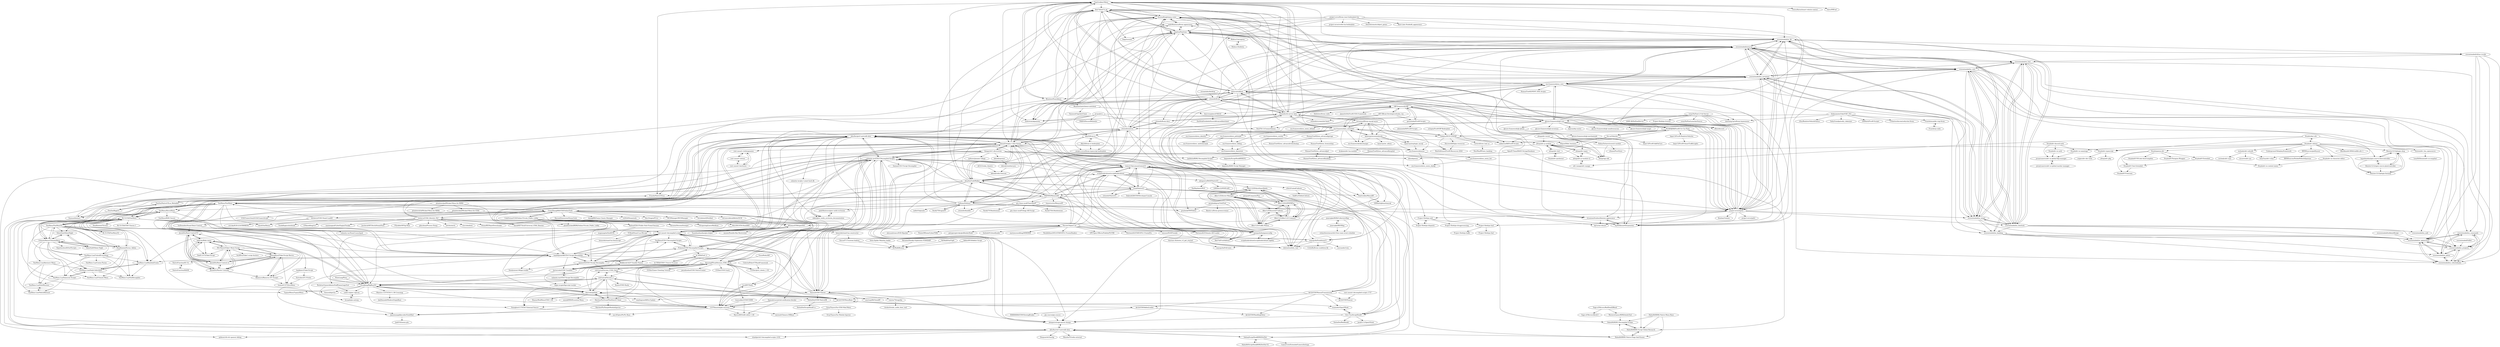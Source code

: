 digraph G {
"TomGrobbe/vMenu" -> "Bob74/bob74_ipl"
"TomGrobbe/vMenu" -> "TomGrobbe/MenuAPI"
"TomGrobbe/vMenu" -> "AvarianKnight/pma-voice"
"TomGrobbe/vMenu" -> "tabarra/txAdmin"
"TomGrobbe/vMenu" -> "TrevorBarns/luxart-vehicle-control"
"TomGrobbe/vMenu" -> "overextended/ox_lib"
"TomGrobbe/vMenu" -> "andristum/dpemotes"
"TomGrobbe/vMenu" -> "Blumlaut/EasyAdmin"
"TomGrobbe/vMenu" -> "citizenfx/cfx-server-data"
"TomGrobbe/vMenu" -> "mkafrin/PolyZone"
"TomGrobbe/vMenu" -> "DurtyFree/gta-v-data-dumps"
"TomGrobbe/vMenu" -> "thers/FRFuel" ["e"=1]
"TomGrobbe/vMenu" -> "esx-framework/es_extended"
"TomGrobbe/vMenu" -> "FrazzIe/NativeUILua"
"TomGrobbe/vMenu" -> "overextended/oxmysql"
"citizenfx/natives" -> "citizenfx/fivem-docs"
"citizenfx/natives" -> "DurtyFree/gta-v-data-dumps"
"citizenfx/natives" -> "manups4e/ScaleformUI"
"citizenfx/natives" -> "citizenfx/cfx-server-data"
"citizenfx/natives" -> "dexyfex/CodeWalker"
"citizenfx/natives" -> "citizenfx/fivem"
"citizenfx/natives" -> "overextended/oxmysql"
"citizenfx/natives" -> "AvarianKnight/pma-voice"
"citizenfx/natives" -> "TomGrobbe/vMenu"
"citizenfx/natives" -> "dolutattoo/dolu_tool"
"citizenfx/natives" -> "tabarra/txAdmin"
"citizenfx/natives" -> "root-cause/v-decompiled-scripts"
"citizenfx/natives" -> "d0p3t/fivem-js"
"citizenfx/natives" -> "Bob74/bob74_ipl"
"citizenfx/natives" -> "alloc8or/gta5-nativedb-data"
"citizenfx/fivem-docs" -> "citizenfx/cfx-server-data"
"citizenfx/fivem-docs" -> "citizenfx/natives"
"MAFINS/MenyooSP" -> "scripthookvdotnet/scripthookvdotnet"
"MAFINS/MenyooSP" -> "Guad/NativeUI"
"MAFINS/MenyooSP" -> "LemonUIbyLemon/LemonUI"
"MAFINS/MenyooSP" -> "DurtyFree/gta-v-data-dumps"
"MAFINS/MenyooSP" -> "dexyfex/CodeWalker"
"MAFINS/MenyooSP" -> "pnwparksfan/gameconfig"
"MAFINS/MenyooSP" -> "calamity-inc/GTA-V-Decompiled-Scripts"
"MAFINS/MenyooSP" -> "Give-Two/ScriptHookV"
"MAFINS/MenyooSP" -> "YimMenu/YimMenu"
"MAFINS/MenyooSP" -> "itsjustcurtis/MenyooSP"
"MAFINS/MenyooSP" -> "Pocakking/BigBaseV2"
"MAFINS/MenyooSP" -> "skarockoi/pHake"
"MAFINS/MenyooSP" -> "ThirteenAG/Ultimate-ASI-Loader" ["e"=1]
"MAFINS/MenyooSP" -> "Sollumz/Sollumz"
"MAFINS/MenyooSP" -> "gta-chaos-mod/ChaosModV"
"Blumlaut/anticheese-anticheat" -> "AmirrezaJaberi/FIREAC"
"Blumlaut/anticheese-anticheat" -> "ThymonA/TigoAntiCheat"
"guicaulada/FiveM-Scripts" -> "rubbertoe98/FiveM-Scripts"
"guicaulada/FiveM-Scripts" -> "alexmieila09/FiveM-Scripts"
"guicaulada/FiveM-Scripts" -> "vRP-framework/vRP"
"dexyfex/CodeWalker" -> "Sollumz/Sollumz"
"dexyfex/CodeWalker" -> "DurtyFree/gta-v-data-dumps"
"dexyfex/CodeWalker" -> "mkafrin/PolyZone"
"dexyfex/CodeWalker" -> "LemonUIbyLemon/LemonUI"
"dexyfex/CodeWalker" -> "root-cause/v-decompiled-scripts"
"dexyfex/CodeWalker" -> "calamity-inc/GTA-V-Decompiled-Scripts"
"dexyfex/CodeWalker" -> "Bob74/bob74_ipl"
"dexyfex/CodeWalker" -> "citizenfx/natives"
"dexyfex/CodeWalker" -> "alexguirre/rage-parser-dumps"
"dexyfex/CodeWalker" -> "alloc8or/gta5-nativedb-data"
"dexyfex/CodeWalker" -> "Neodymium146/gta-toolkit"
"dexyfex/CodeWalker" -> "MAFINS/MenyooSP"
"dexyfex/CodeWalker" -> "TomGrobbe/vMenu"
"dexyfex/CodeWalker" -> "Guad/NativeUI"
"dexyfex/CodeWalker" -> "scripthookvdotnet/scripthookvdotnet"
"jevajs/Jeva" -> "Naikzer/HUD-GTAVRP"
"jevajs/Jeva" -> "Nick78111/ConnectQueue"
"jevajs/Jeva" -> "FAXES/DiscordWhitelist"
"jevajs/Jeva" -> "FrazzIe/NativeUILua"
"jevajs/Jeva" -> "andristum/dpemotes"
"jevajs/Jeva" -> "d0p3t/fivem-js"
"alloc8or/gta5-nativedb-data" -> "maybegreat48/GTA-V-Script-Decompiler"
"alloc8or/gta5-nativedb-data" -> "alexguirre/rage-parser-dumps"
"alloc8or/gta5-nativedb-data" -> "root-cause/v-decompiled-scripts"
"alloc8or/gta5-nativedb-data" -> "calamity-inc/GTA-V-Decompiled-Scripts"
"alloc8or/gta5-nativedb-data" -> "Yimura/GTAV-Classes"
"alloc8or/gta5-nativedb-data" -> "DurtyFree/gta-v-data-dumps"
"alloc8or/gta5-nativedb-data" -> "alloc8or/rdr3-nativedb-data"
"alloc8or/gta5-nativedb-data" -> "Wildbrick142/V-Tunable-Names"
"alloc8or/gta5-nativedb-data" -> "hectorredx/GTAV-Tunables"
"alloc8or/gta5-nativedb-data" -> "calamity-inc/gta-v-joaat-hash-db"
"alloc8or/gta5-nativedb-data" -> "Pocakking/BigBaseV2"
"alloc8or/gta5-nativedb-data" -> "njames93/GTA-V-Script-Decompiler"
"alloc8or/gta5-nativedb-data" -> "LemonUIbyLemon/LemonUI"
"alloc8or/gta5-nativedb-data" -> "1337Nexo/simple-recovery"
"alloc8or/gta5-nativedb-data" -> "Mr-X-GTA/YimMenu"
"CrazyZhang666/GTA5OnlineTools" -> "AmazingPP/subVerison_GTAV_Hack"
"CrazyZhang666/GTA5OnlineTools" -> "YimMenu/YimMenu"
"CrazyZhang666/GTA5OnlineTools" -> "WGzeyu/GTASuperESC"
"CrazyZhang666/GTA5OnlineTools" -> "CodeSwine/GTA5Online-Private_Public_Lobby"
"CrazyZhang666/GTA5OnlineTools" -> "DarthTon/Xenos" ["e"=1]
"CrazyZhang666/GTA5OnlineTools" -> "BeyondDimension/SteamTools" ["e"=1]
"CrazyZhang666/GTA5OnlineTools" -> "dyang886/Game-Cheats-Manager" ["e"=1]
"CrazyZhang666/GTA5OnlineTools" -> "st2024/Steamtools" ["e"=1]
"CrazyZhang666/GTA5OnlineTools" -> "tostercx/GTAO_Booster_PoC"
"CrazyZhang666/GTA5OnlineTools" -> "Hex-Dragon/PCL2" ["e"=1]
"CrazyZhang666/GTA5OnlineTools" -> "MCSManager/MCSManager" ["e"=1]
"CrazyZhang666/GTA5OnlineTools" -> "xhcherry/GTA5-Stand-LuaAIO"
"CrazyZhang666/GTA5OnlineTools" -> "skarockoi/pHake"
"CrazyZhang666/GTA5OnlineTools" -> "ferredoxin/QNotified" ["e"=1]
"CrazyZhang666/GTA5OnlineTools" -> "std-microblock/BetterNCM" ["e"=1]
"tabarra/txAdmin" -> "project-error/npwd"
"tabarra/txAdmin" -> "citizenfx/fivem"
"tabarra/txAdmin" -> "overextended/oxmysql"
"tabarra/txAdmin" -> "AvarianKnight/pma-voice"
"tabarra/txAdmin" -> "TomGrobbe/vMenu"
"tabarra/txAdmin" -> "overextended/ox_inventory"
"tabarra/txAdmin" -> "overextended/ox_lib"
"tabarra/txAdmin" -> "esx-framework/esx_core"
"tabarra/txAdmin" -> "qbcore-framework/qb-core"
"tabarra/txAdmin" -> "citizenfx/cfx-server-data"
"tabarra/txAdmin" -> "Bob74/bob74_ipl"
"tabarra/txAdmin" -> "mkafrin/PolyZone"
"tabarra/txAdmin" -> "Blumlaut/EasyAdmin"
"tabarra/txAdmin" -> "DurtyFree/gta-v-data-dumps"
"tabarra/txAdmin" -> "iLLeniumStudios/illenium-appearance"
"streamlabs/desktop" -> "citizenfx/fivem" ["e"=1]
"vRP-Official-Developers/dunko_vrp" -> "vRP-framework/vRP"
"vRP-Official-Developers/dunko_vrp" -> "citizenfx/screenshot-basic"
"vRP-Official-Developers/dunko_vrp" -> "esx-framework/es_extended"
"vRP-Official-Developers/dunko_vrp" -> "guicaulada/FiveM-Scripts"
"CodeSwine/GTA5Online-Private_Public_Lobby" -> "Dysanix/SessionSweeper"
"CodeSwine/GTA5Online-Private_Public_Lobby" -> "RockstarGamesAdminsStaffGamertags/List"
"CodeSwine/GTA5Online-Private_Public_Lobby" -> "Raitou/GTA-V-Public-Solo-Friend-Session"
"CodeSwine/GTA5Online-Private_Public_Lobby" -> "WGzeyu/GTASuperESC"
"CodeSwine/GTA5Online-Private_Public_Lobby" -> "AmazingPP/subVerison_GTAV_Hack"
"CodeSwine/GTA5Online-Private_Public_Lobby" -> "Speyedr/socialclub-notification-blocker"
"CodeSwine/GTA5Online-Private_Public_Lobby" -> "plumbwicked/RDR2Online-Private_Public_Lobby"
"CodeSwine/GTA5Online-Private_Public_Lobby" -> "CrazyZhang666/GTA5OnlineTools"
"CodeSwine/GTA5Online-Private_Public_Lobby" -> "Pocakking/BigBaseV2"
"CodeSwine/GTA5Online-Private_Public_Lobby" -> "Yuandiaodiaodiao/gta-helper"
"CodeSwine/GTA5Online-Private_Public_Lobby" -> "Ultraporing/LeaveMeAlone"
"CodeSwine/GTA5Online-Private_Public_Lobby" -> "skarockoi/pHake"
"CodeSwine/GTA5Online-Private_Public_Lobby" -> "NarutoUA/gta5_fsr"
"Naikzer/HUD-GTAVRP" -> "vortisrd/trew_hud_ui"
"Naikzer/HUD-GTAVRP" -> "DiscworldZA/gta-resources"
"Naikzer/HUD-GTAVRP" -> "esx-framework/es_extended"
"Naikzer/HUD-GTAVRP" -> "RuisSoftware/FiveM-Resources-2024"
"Naikzer/HUD-GTAVRP" -> "rubbertoe98/FiveM-Scripts"
"Naikzer/HUD-GTAVRP" -> "vRP-framework/vRP"
"Naikzer/HUD-GTAVRP" -> "Elipse458/el_business"
"Bob74/bob74_ipl" -> "AvarianKnight/pma-voice"
"Bob74/bob74_ipl" -> "mkafrin/PolyZone"
"Bob74/bob74_ipl" -> "andristum/dpemotes"
"Bob74/bob74_ipl" -> "dolutattoo/dolu_tool"
"Bob74/bob74_ipl" -> "Xogy/xsound"
"Bob74/bob74_ipl" -> "alp1x/um-idcard"
"Bob74/bob74_ipl" -> "TayMcKenzieNZ/rpemotes"
"FabianTerhorst/coreclr-module" -> "c0nnex/PureVoice"
"FabianTerhorst/coreclr-module" -> "altmp/cpp-sdk"
"Parik27/DragonFF" -> "Sollumz/Sollumz" ["e"=1]
"d0p3t/fivem-js" -> "d0p3t/fivem-ts-boilerplate"
"d0p3t/fivem-js" -> "project-error/fivem-typescript-boilerplate"
"d0p3t/fivem-js" -> "pedr0fontoura/fivem-appearance"
"d0p3t/fivem-js" -> "citizenfx/AnimKit"
"d0p3t/fivem-js" -> "altmp/altv-js-module"
"d0p3t/fivem-js" -> "nikez/gtav_audio_occlusion_documentation"
"root-cause/v-tattoos" -> "root-cause/v-besttorso"
"root-cause/v-tattoos" -> "root-cause/v-clothingnames"
"root-cause/v-besttorso" -> "root-cause/v-clothingnames"
"root-cause/v-besttorso" -> "root-cause/v-tattoos"
"Pocakking/BigBaseV2" -> "Yimura/GTAV-Classes"
"Pocakking/BigBaseV2" -> "skarockoi/pHake"
"Pocakking/BigBaseV2" -> "Seanghost117/GTA-V-Internal-Source"
"Pocakking/BigBaseV2" -> "sub1to/subVersion_2"
"Pocakking/BigBaseV2" -> "1337Nexo/simple-recovery"
"Pocakking/BigBaseV2" -> "ikt32/GTAVMenuBase"
"Pocakking/BigBaseV2" -> "calamity-inc/GTA-V-Decompiled-Scripts"
"Pocakking/BigBaseV2" -> "Maestro-1337/GTA-V-1.58-Crossmap"
"Pocakking/BigBaseV2" -> "maybegreat48/GTA-V-Script-Decompiler"
"Pocakking/BigBaseV2" -> "TupoyeMenu/TupoyeMenu"
"Pocakking/BigBaseV2" -> "DottieDot/GTAV-NativeDB"
"Pocakking/BigBaseV2" -> "Yimura/Injector"
"Pocakking/BigBaseV2" -> "alloc8or/gta5-nativedb-data"
"Pocakking/BigBaseV2" -> "njames93/GTA-V-Script-Decompiler"
"Pocakking/BigBaseV2" -> "yubie-re/gtav-sigscan"
"WGzeyu/GTASuperESC" -> "Yuandiaodiaodiao/gta-helper"
"WGzeyu/GTASuperESC" -> "umaim/Humble-Key-Restriction" ["e"=1]
"Blumlaut/EasyAdmin" -> "AvarianKnight/pma-voice"
"Blumlaut/EasyAdmin" -> "pedr0fontoura/fivem-appearance"
"Blumlaut/EasyAdmin" -> "TomGrobbe/vMenu"
"Blumlaut/EasyAdmin" -> "Blumlaut/anticheese-anticheat"
"Blumlaut/EasyAdmin" -> "Bob74/bob74_ipl"
"Blumlaut/EasyAdmin" -> "ThymonA/menuv"
"mkafrin/PolyZone" -> "AvarianKnight/pma-voice"
"mkafrin/PolyZone" -> "pedr0fontoura/fivem-appearance"
"mkafrin/PolyZone" -> "dolutattoo/dolu_tool"
"mkafrin/PolyZone" -> "Bob74/bob74_ipl"
"mkafrin/PolyZone" -> "project-error/npwd"
"mkafrin/PolyZone" -> "nikez/gtav_audio_occlusion_documentation"
"mkafrin/PolyZone" -> "Xogy/xsound"
"mkafrin/PolyZone" -> "overextended/ox_lib"
"mkafrin/PolyZone" -> "andristum/dpemotes"
"mkafrin/PolyZone" -> "ThymonA/menuv"
"mkafrin/PolyZone" -> "Mobius1/rprogress"
"mkafrin/PolyZone" -> "overextended/oxmysql"
"root-cause/v-clothingnames" -> "root-cause/v-besttorso"
"root-cause/v-clothingnames" -> "root-cause/v-tattoos"
"five-m/Vehicles" -> "bepo13/FiveM-AddOnCars"
"five-m/Vehicles" -> "PLOKMJNB/FiveM-Civ-Car-Pack"
"five-m/Vehicles" -> "rubbertoe98/FiveM-Scripts"
"five-m/Vehicles" -> "Elipse458/el_business"
"d0p3t/fivem-ts-boilerplate" -> "d0p3t/fivem-js"
"d0p3t/fivem-ts-boilerplate" -> "project-error/fivem-typescript-boilerplate"
"bepo13/FiveM-RealisticVehicles" -> "bepo13/FiveM-SmartTrafficLights"
"Stuyk/altV-Chat-Extended" -> "Stuyk/altV-Freeroam"
"Give-Two/ScriptHookV" -> "ivanmeler/OpenVHook"
"Give-Two/ScriptHookV" -> "JackD111/OpenVHook"
"Give-Two/ScriptHookV" -> "ikt32/GTAVMenuBase"
"Give-Two/ScriptHookV" -> "alexguirre/rage-parser-dumps"
"Give-Two/ScriptHookV" -> "DottieDot/RedHook2"
"CelestialPaler/CTHackFramework" -> "FiYHer/gta5_cheats_1.50" ["e"=1]
"Seanghost117/GTA-V-Internal-Source" -> "narc0l3ptic/PtrPtr-Base"
"FrazzIe/NativeUILua" -> "iTexZoz/NativeUILua_Reloaded"
"Albo1125/Arrest-Manager" -> "Albo1125/LSPDFRPlus"
"Albo1125/Arrest-Manager" -> "Albo1125/PoliceSmartRadio"
"Albo1125/Arrest-Manager" -> "Albo1125/Traffic-Policer"
"Albo1125/Arrest-Manager" -> "Albo1125/Albo1125-Common"
"Albo1125/Arrest-Manager" -> "Albo1125/Assorted-Callouts"
"Albo1125/Assorted-Callouts" -> "Albo1125/Albo1125-Common"
"Albo1125/Assorted-Callouts" -> "Albo1125/Arrest-Manager"
"Albo1125/Assorted-Callouts" -> "Albo1125/Traffic-Policer"
"Albo1125/Assorted-Callouts" -> "Albo1125/LSPDFRPlus"
"kanersps/essentialmode" -> "kanersps/esplugin_mysql"
"kanersps/essentialmode" -> "kanersps/es_admin"
"kanersps/essentialmode" -> "brouznouf/fivem-mysql-async"
"kanersps/essentialmode" -> "esx-framework/es_extended"
"kanersps/essentialmode" -> "esx-framework/async"
"kanersps/essentialmode" -> "esx-framework/skinchanger"
"HumanTree92/esx_advancedgarage" -> "HumanTree92/esx_advancedvehicleshop"
"HumanTree92/esx_advancedgarage" -> "HumanTree92/esx_licenseshop"
"altmp/cpp-sdk" -> "altmp/altv-js-module"
"TomGrobbe/MenuAPI" -> "GHMatti/ghmattimysql"
"iTexZoz/NativeUILua_Reloaded" -> "FrazzIe/NativeUILua"
"iTexZoz/NativeUILua_Reloaded" -> "iTexZoz/RageUI"
"HumanTree92/esx_licenseshop" -> "HumanTree92/esx_advancedjail"
"altmp/altv-issues" -> "altmp/altv-js-module"
"altmp/altv-issues" -> "altmp/altv-types"
"altmp/altv-issues" -> "FabianTerhorst/coreclr-module"
"altmp/altv-issues" -> "altmp/cpp-sdk"
"Albo1125/Traffic-Policer" -> "Albo1125/LSPDFRPlus"
"Albo1125/Traffic-Policer" -> "Albo1125/Arrest-Manager"
"Albo1125/Traffic-Policer" -> "Albo1125/Albo1125-Common"
"Albo1125/Traffic-Policer" -> "Albo1125/PoliceSmartRadio"
"Albo1125/Traffic-Policer" -> "Albo1125/Assorted-Callouts"
"Albo1125/Albo1125-Common" -> "Albo1125/LSPDFRPlus"
"Albo1125/Albo1125-Common" -> "Albo1125/Assorted-Callouts"
"Albo1125/Albo1125-Common" -> "Albo1125/Traffic-Policer"
"Albo1125/Albo1125-Common" -> "Albo1125/Arrest-Manager"
"Albo1125/Albo1125-Common" -> "Albo1125/PoliceSmartRadio"
"Albo1125/LSPDFRPlus" -> "Albo1125/PoliceSmartRadio"
"Albo1125/LSPDFRPlus" -> "Albo1125/Arrest-Manager"
"Albo1125/LSPDFRPlus" -> "Albo1125/Albo1125-Common"
"Albo1125/LSPDFRPlus" -> "Albo1125/Traffic-Policer"
"Albo1125/LSPDFRPlus" -> "Albo1125/Assorted-Callouts"
"Albo1125/PoliceSmartRadio" -> "Albo1125/LSPDFRPlus"
"Albo1125/PoliceSmartRadio" -> "Albo1125/Arrest-Manager"
"Albo1125/PoliceSmartRadio" -> "Albo1125/Albo1125-Common"
"Albo1125/PoliceSmartRadio" -> "Albo1125/Traffic-Policer"
"iTexZoz/RageUI" -> "iTexZoz/NativeUILua_Reloaded"
"iTexZoz/RageUI" -> "ThymonA/menuv"
"kanersps/esplugin_mysql" -> "esx-framework/async"
"Stuyk/altV-Extended" -> "Stuyk/altV-Chat-Extended"
"Stuyk/altV-Extended" -> "Stuyk/altv-os-context-menu"
"root-cause/v-decompiled-scripts-1737" -> "ikt32/GTAVStancer"
"alloc8or/rdr3-nativedb-data" -> "femga/rdr3_discoveries"
"alloc8or/rdr3-nativedb-data" -> "alexguirre/rage-parser-dumps"
"alloc8or/rdr3-nativedb-data" -> "Halen84/RDR3-Native-Flags-And-Enums"
"alloc8or/rdr3-nativedb-data" -> "spAnser/cfx-rdr-spanser-debug"
"alloc8or/rdr3-nativedb-data" -> "Disquse/rdr3noclip"
"alloc8or/rdr3-nativedb-data" -> "stianhje/rdr3-decompiled-scripts.1232"
"alloc8or/rdr3-nativedb-data" -> "alloc8or/gta5-nativedb-data"
"alloc8or/rdr3-nativedb-data" -> "Saltyq/ScriptHookRDR2DotNet"
"alloc8or/rdr3-nativedb-data" -> "MoosheTV/redm-external"
"DurtyFree/gta-v-data-dumps" -> "calamity-inc/GTA-V-Decompiled-Scripts"
"DurtyFree/gta-v-data-dumps" -> "alloc8or/gta5-nativedb-data"
"DurtyFree/gta-v-data-dumps" -> "root-cause/v-decompiled-scripts"
"DurtyFree/gta-v-data-dumps" -> "dexyfex/CodeWalker"
"DurtyFree/gta-v-data-dumps" -> "Yimura/GTAV-Classes"
"DurtyFree/gta-v-data-dumps" -> "Sollumz/Sollumz"
"DurtyFree/gta-v-data-dumps" -> "Bob74/bob74_ipl"
"DurtyFree/gta-v-data-dumps" -> "root-cause/v-clothingnames"
"DurtyFree/gta-v-data-dumps" -> "citizenfx/natives"
"DurtyFree/gta-v-data-dumps" -> "manups4e/ScaleformUI"
"DurtyFree/gta-v-data-dumps" -> "dolutattoo/dolu_tool"
"DurtyFree/gta-v-data-dumps" -> "femga/rdr3_discoveries"
"DurtyFree/gta-v-data-dumps" -> "mkafrin/PolyZone"
"DurtyFree/gta-v-data-dumps" -> "AvarianKnight/pma-voice"
"DurtyFree/gta-v-data-dumps" -> "project-error/npwd"
"project-error/npwd" -> "AvarianKnight/pma-voice"
"project-error/npwd" -> "overextended/oxmysql"
"project-error/npwd" -> "overextended/ox_inventory"
"project-error/npwd" -> "pedr0fontoura/fivem-appearance"
"project-error/npwd" -> "alp1x/um-idcard"
"project-error/npwd" -> "mkafrin/PolyZone"
"project-error/npwd" -> "TayMcKenzieNZ/rpemotes"
"project-error/npwd" -> "project-error/pefcl"
"project-error/npwd" -> "overextended/ox_core"
"project-error/npwd" -> "iLLeniumStudios/illenium-appearance"
"project-error/npwd" -> "Project-Sloth/ps-mdt"
"project-error/npwd" -> "overextended/ox_lib"
"project-error/npwd" -> "overextended/ox_doorlock"
"project-error/npwd" -> "overextended/ox_target"
"project-error/npwd" -> "BombayV/anims"
"jeanropke/RDR2CollectorsMap" -> "jeanropke/RDOMap"
"jeanropke/RDR2CollectorsMap" -> "richardwestenra/rdr2-free-roam-event-schedule"
"jeanropke/RDR2CollectorsMap" -> "WGzeyu/GTASuperESC"
"AmazingPP/subVerison_GTAV_Hack" -> "FiYHer/gta5_cheats_1.50"
"AmazingPP/subVerison_GTAV_Hack" -> "skarockoi/pHake"
"AmazingPP/subVerison_GTAV_Hack" -> "CrazyZhang666/GTA5OnlineTools"
"AmazingPP/subVerison_GTAV_Hack" -> "HatchesPls/GrandTheftAutoV-Cheat"
"AmazingPP/subVerison_GTAV_Hack" -> "1337Nexo/simple-recovery"
"AmazingPP/subVerison_GTAV_Hack" -> "sub1to/subVersion_GTAO_Hack"
"AmazingPP/subVerison_GTAV_Hack" -> "Pocakking/BigBaseV2"
"AmazingPP/subVerison_GTAV_Hack" -> "calamity-inc/GTA-V-Decompiled-Scripts"
"AmazingPP/subVerison_GTAV_Hack" -> "FiYHer/Game-Cheating-Tutorial" ["e"=1]
"AmazingPP/subVerison_GTAV_Hack" -> "sub1to/subVersion_2"
"AmazingPP/subVerison_GTAV_Hack" -> "paradiseduo/GTA5-NativeTrainer"
"AmazingPP/subVerison_GTAV_Hack" -> "FiYHer/CSGO-hack" ["e"=1]
"AmazingPP/subVerison_GTAV_Hack" -> "ikt32/GTAVMenuBase"
"AmazingPP/subVerison_GTAV_Hack" -> "Jannemangekkecoder/SudoMod"
"AmazingPP/subVerison_GTAV_Hack" -> "Linewalker/GTAVCSMM"
"calamity-inc/GTA-V-Decompiled-Scripts" -> "alloc8or/gta5-nativedb-data"
"calamity-inc/GTA-V-Decompiled-Scripts" -> "Primexz/GTAV-Decompiled-Scripts"
"calamity-inc/GTA-V-Decompiled-Scripts" -> "Yimura/GTAV-Classes"
"calamity-inc/GTA-V-Decompiled-Scripts" -> "tecel007/Salty"
"calamity-inc/GTA-V-Decompiled-Scripts" -> "DurtyFree/gta-v-data-dumps"
"calamity-inc/GTA-V-Decompiled-Scripts" -> "1337Nexo/simple-recovery"
"calamity-inc/GTA-V-Decompiled-Scripts" -> "Sainan/GTA-V-Script-Decompiler"
"calamity-inc/GTA-V-Decompiled-Scripts" -> "alexguirre/rage-parser-dumps"
"calamity-inc/GTA-V-Decompiled-Scripts" -> "LemonUIbyLemon/LemonUI"
"calamity-inc/GTA-V-Decompiled-Scripts" -> "maybegreat48/GTA-V-Script-Decompiler"
"calamity-inc/GTA-V-Decompiled-Scripts" -> "Pocakking/BigBaseV2"
"calamity-inc/GTA-V-Decompiled-Scripts" -> "root-cause/v-decompiled-scripts"
"calamity-inc/GTA-V-Decompiled-Scripts" -> "alloc8or/rdr3-nativedb-data"
"Stuyk/openrp-altv" -> "Stuyk/altV-Extended"
"Stuyk/openrp-altv" -> "Stuyk/altV-VSCode-AutoComplete"
"Stuyk/openrp-altv" -> "Stuyk/altV-Postgres-Wrapper"
"Stuyk/openrp-altv" -> "Stuyk/altV-Freeroam"
"Stuyk/openrp-altv" -> "Stuyk/altV-Chat-Extended"
"HumanTree92/esx_advancedjail" -> "HumanTree92/esx_advancedbanking"
"vortisrd/trew_hud_ui" -> "NewWayRP/new_banking"
"pnwparksfan/gameconfig" -> "scripthookvdotnet/scripthookvdotnet-nightly"
"pnwparksfan/gameconfig" -> "LemonUIbyLemon/LemonUI"
"pnwparksfan/gameconfig" -> "Bob74/iFruitAddon2"
"gta-chaos-mod/ChaosModV" -> "Parik27/V.Rainbomizer" ["e"=1]
"gta-chaos-mod/ChaosModV" -> "gta-chaos-mod/Trilogy-ASI-Script" ["e"=1]
"gta-chaos-mod/ChaosModV" -> "Parik27/SA.Rainbomizer" ["e"=1]
"gta-chaos-mod/ChaosModV" -> "Yimura/GTAV-Classes"
"gta-chaos-mod/ChaosModV" -> "calamity-inc/GTA-V-Decompiled-Scripts"
"gta-chaos-mod/ChaosModV" -> "LemonUIbyLemon/LemonUI"
"gta-chaos-mod/ChaosModV" -> "Pocakking/BigBaseV2"
"gta-chaos-mod/ChaosModV" -> "alexguirre/rage-parser-dumps"
"skarockoi/pHake" -> "Seanghost117/GTA-V-Internal-Source"
"skarockoi/pHake" -> "HatchesPls/GrandTheftAutoV-Cheat"
"skarockoi/pHake" -> "Pocakking/BigBaseV2"
"skarockoi/pHake" -> "1337Nexo/simple-recovery"
"skarockoi/pHake" -> "ikt32/GTAVMenuBase"
"skarockoi/pHake" -> "Shaxzy/ModMenuGTA5-1.44"
"skarockoi/pHake" -> "sub1to/subVersion_2"
"skarockoi/pHake" -> "anonik9900/Essential-Menu"
"skarockoi/pHake" -> "sub1to/subVersion_GTAO_Hack"
"LemonUIbyLemon/LemonUI" -> "Guad/NativeUI"
"LemonUIbyLemon/LemonUI" -> "calamity-inc/GTA-V-Decompiled-Scripts"
"LemonUIbyLemon/LemonUI" -> "Bob74/iFruitAddon2"
"LemonUIbyLemon/LemonUI" -> "grzybeek/YMTEditor"
"LemonUIbyLemon/LemonUI" -> "Give-Two/ScriptHookV"
"LemonUIbyLemon/LemonUI" -> "scripthookvdotnet/scripthookvdotnet"
"LemonUIbyLemon/LemonUI" -> "TomGrobbe/MenuAPI"
"LemonUIbyLemon/LemonUI" -> "pnwparksfan/gameconfig"
"LemonUIbyLemon/LemonUI" -> "alloc8or/gta5-nativedb-data"
"LemonUIbyLemon/LemonUI" -> "citizenfx/NativeUI"
"LemonUIbyLemon/LemonUI" -> "manups4e/ScaleformUI"
"jeanropke/RDOMap" -> "jeanropke/RDR2CollectorsMap"
"jeanropke/RDOMap" -> "richardwestenra/rdr2-free-roam-event-schedule"
"PLOKMJNB/FiveM-Civ-Car-Pack" -> "five-m/Vehicles"
"PLOKMJNB/FiveM-Civ-Car-Pack" -> "bepo13/FiveM-RealisticVehicles"
"PLOKMJNB/FiveM-Civ-Car-Pack" -> "kibook/pmms"
"PLOKMJNB/FiveM-Civ-Car-Pack" -> "project-error/npwd"
"PLOKMJNB/FiveM-Civ-Car-Pack" -> "rubbertoe98/FiveM-Scripts"
"PLOKMJNB/FiveM-Civ-Car-Pack" -> "TayMcKenzieNZ/rpemotes"
"nikez/gtav_audio_occlusion_documentation" -> "pedr0fontoura/gtav-audio-occlusion"
"Stuyk/altv-athena" -> "Stuyk/rebar-altv"
"Stuyk/altv-athena" -> "Stuyk/altv-typescript"
"Stuyk/altv-athena" -> "Underground-Roleplay/framework"
"Stuyk/altv-athena" -> "Stuyk/altv-os-character-editor"
"Stuyk/altv-athena" -> "Booster1212/plugin-shop"
"Stuyk/altv-athena" -> "hypedmedia/open-source-doorcontroller"
"Stuyk/altv-athena" -> "Blackbandit1804/triallife-altv-1"
"Stuyk/altv-athena" -> "KWMSources/pedSyncer"
"Stuyk/altv-athena" -> "Zuiron/altv_lisa_opensource"
"Stuyk/altv-athena" -> "Stuyk/openrp-altv"
"Stuyk/altv-athena" -> "xxshady/altv-esbuild"
"Stuyk/altv-athena" -> "Booster1212/plugin-farming"
"Stuyk/altv-athena" -> "Stuyk/altv-os-nametags"
"femga/rdr3_discoveries" -> "alloc8or/rdr3-nativedb-data"
"femga/rdr3_discoveries" -> "Halen84/RDR3-Native-Flags-And-Enums"
"femga/rdr3_discoveries" -> "kibook/spooner"
"femga/rdr3_discoveries" -> "spAnser/cfx-rdr-spanser-debug"
"femga/rdr3_discoveries" -> "Halen84/RDR3-Script-Global-Research"
"femga/rdr3_discoveries" -> "DurtyFree/gta-v-data-dumps"
"femga/rdr3_discoveries" -> "spAnser/pioneer-village"
"femga/rdr3_discoveries" -> "calamity-inc/GTA-V-Decompiled-Scripts"
"femga/rdr3_discoveries" -> "stianhje/rdr3-decompiled-scripts.1232"
"femga/rdr3_discoveries" -> "JayKoZa/RDR2-Decompiled-Scripts"
"femga/rdr3_discoveries" -> "Halen84/RDR3-Decompiled-Scripts"
"femga/rdr3_discoveries" -> "kibook/pmms"
"femga/rdr3_discoveries" -> "alexguirre/rage-parser-dumps"
"jovanivanovic/altv-os-global-marker-manager" -> "jovanivanovic/altv-os-global-blip-manager"
"altmp/altv-js-module" -> "altmp/cpp-sdk"
"altmp/altv-js-module" -> "altmp/altv-types"
"altmp/altv-js-module" -> "altmp/altv-js-module-v2"
"altmp/altv-js-module" -> "altmp/altv-hub"
"altmp/altv-js-module" -> "drakeee/altv-lua-module"
"altmp/altv-js-module" -> "Stuyk/altv-typescript"
"alexguirre/rage-parser-dumps" -> "alloc8or/rdr3-nativedb-data"
"FiYHer/gta5_cheats_1.50" -> "AmazingPP/subVerison_GTAV_Hack"
"DottieDot/GTAV-NativeDB" -> "DottieDot/ScriptHookV-rs"
"FrazzIe/mumble-voip-fivem" -> "FrazzIe/rp-radio"
"FiYHer/Game-Cheating-Tutorial" -> "AmazingPP/subVerison_GTAV_Hack" ["e"=1]
"Maestro-1337/GTA-V-1.58-Crossmap" -> "JanDenondt/ModernOriginBase"
"DiscworldZA/gta-resources" -> "RuisSoftware/FiveM-Resources-2024"
"FrazzIe/rp-radio" -> "FrazzIe/mumble-voip-fivem"
"kibook/weathersync" -> "kibook/redm-freecam"
"JayKoZa/RDR2-Decompiled-Scripts" -> "kepmehz/RDR3-Script-Manager"
"KWMSources/pedSyncer" -> "KWMSources/ParkedVehicleSpawner"
"OpenIV-Team/RAGE-StringsDatabase" -> "Halen84/RDR3-Script-Global-Research"
"OpenIV-Team/RAGE-StringsDatabase" -> "JayKoZa/RDR2-Decompiled-Scripts"
"Stuyk/altv-discord-auth" -> "Stuyk/altv-os-nametags"
"Stuyk/altv-discord-auth" -> "jovanivanovic/altv-os-global-blip-manager"
"Stuyk/altv-discord-auth" -> "Stuyk/altv-os-auth"
"Saltyq/ScriptHookRDR2DotNet" -> "Halen84/ScriptHookRDR2DotNet-V2"
"Saltyq/ScriptHookRDR2DotNet" -> "alloc8or/rdr3-nativedb-data"
"Saltyq/ScriptHookRDR2DotNet" -> "CamxxCore/ExtendedCameraSettings"
"Stuyk/altv-os-auth" -> "jovanivanovic/altv-os-global-blip-manager"
"jovanivanovic/altv-os-global-blip-manager" -> "jovanivanovic/altv-os-global-marker-manager"
"Stuyk/altv-os-nametags" -> "jovanivanovic/altv-os-global-blip-manager"
"Stuyk/altv-os-character-editor" -> "Stuyk/altv-os-context-menu"
"Stuyk/altv-typescript" -> "zziger/altv-dev-tools"
"Stuyk/altv-typescript" -> "altmp/altv-pkg"
"HumanTree92/esx_advancedhospital" -> "HumanTree92/esx_advancedbanking"
"HumanTree92/esx_advancedbanking" -> "HumanTree92/esx_advancedjail"
"Yuandiaodiaodiao/gta-helper" -> "WGzeyu/GTASuperESC"
"altmp/altv-types" -> "altmp/altv-js-module"
"altmp/altv-types" -> "altmp/altv-js-module-v2"
"altmp/altv-types" -> "altmp/cpp-sdk"
"Mobius1/rprogress" -> "Mobius1/bulletin"
"Zuiron/altv_lisa_opensource" -> "LeonMrBonnie/altv-os-mugshot"
"Stuyk/altv-quickstart" -> "altmp/altv-hub"
"altmp/altv-hub" -> "altmp/altv-js-module"
"altmp/altv-hub" -> "Stuyk/altv-quickstart"
"sEbi3/UnitedCallouts" -> "YobB1n/YobbinCallouts"
"sEbi3/UnitedCallouts" -> "Albo1125/Albo1125-Common"
"YimMenu/YimMenu" -> "CrazyZhang666/GTA5OnlineTools"
"YimMenu/YimMenu" -> "Mr-X-GTA/YimMenu"
"YimMenu/YimMenu" -> "DarthTon/Xenos" ["e"=1]
"YimMenu/YimMenu" -> "Yimura/GTAV-Classes"
"YimMenu/YimMenu" -> "Pocakking/BigBaseV2"
"YimMenu/YimMenu" -> "YimMenu/YimMenuV2"
"YimMenu/YimMenu" -> "UltimateMenu/UltimateMenu"
"YimMenu/YimMenu" -> "TupoyeMenu/TupoyeMenu"
"YimMenu/YimMenu" -> "DurtyFree/gta-v-data-dumps"
"YimMenu/YimMenu" -> "Primexz/GTAV-Decompiled-Scripts"
"YimMenu/YimMenu" -> "MAFINS/MenyooSP"
"YimMenu/YimMenu" -> "Deadlineem/Extras_Addon"
"YimMenu/YimMenu" -> "calamity-inc/GTA-V-Decompiled-Scripts"
"YimMenu/YimMenu" -> "maybegreat48/GTA-V-Script-Decompiler"
"YimMenu/YimMenu" -> "YimMenu/HorseMenu"
"Sollumz/Sollumz" -> "dexyfex/CodeWalker"
"Sollumz/Sollumz" -> "dolutattoo/dolu_tool"
"Sollumz/Sollumz" -> "DurtyFree/gta-v-data-dumps"
"Sollumz/Sollumz" -> "mkafrin/PolyZone"
"Sollumz/Sollumz" -> "Bob74/bob74_ipl"
"Sollumz/Sollumz" -> "grzybeek/YMTEditor"
"Sollumz/Sollumz" -> "overextended/oxmysql"
"Sollumz/Sollumz" -> "Parik27/DragonFF" ["e"=1]
"Sollumz/Sollumz" -> "calamity-inc/GTA-V-Decompiled-Scripts"
"Sollumz/Sollumz" -> "indilo53/gtautil"
"Sollumz/Sollumz" -> "project-error/npwd"
"Sollumz/Sollumz" -> "pedr0fontoura/gtav-audio-occlusion"
"Sollumz/Sollumz" -> "nikez/gtav_audio_occlusion_documentation"
"Sollumz/Sollumz" -> "citizenfx/AnimKit"
"Sollumz/Sollumz" -> "TayMcKenzieNZ/rpemotes"
"scripthookvdotnet/scripthookvdotnet" -> "Guad/NativeUI"
"scripthookvdotnet/scripthookvdotnet" -> "MAFINS/MenyooSP"
"scripthookvdotnet/scripthookvdotnet" -> "LemonUIbyLemon/LemonUI"
"scripthookvdotnet/scripthookvdotnet" -> "pnwparksfan/gameconfig"
"scripthookvdotnet/scripthookvdotnet" -> "DurtyFree/gta-v-data-dumps"
"scripthookvdotnet/scripthookvdotnet" -> "dexyfex/CodeWalker"
"scripthookvdotnet/scripthookvdotnet" -> "Give-Two/ScriptHookV"
"scripthookvdotnet/scripthookvdotnet" -> "ThirteenAG/Ultimate-ASI-Loader" ["e"=1]
"scripthookvdotnet/scripthookvdotnet" -> "alloc8or/gta5-nativedb-data"
"scripthookvdotnet/scripthookvdotnet" -> "scripthookvdotnet/scripthookvdotnet-nightly"
"scripthookvdotnet/scripthookvdotnet" -> "alexguirre/RAGENativeUI"
"scripthookvdotnet/scripthookvdotnet" -> "Bob74/iFruitAddon2"
"scripthookvdotnet/scripthookvdotnet" -> "calamity-inc/GTA-V-Decompiled-Scripts"
"scripthookvdotnet/scripthookvdotnet" -> "Saltyq/ScriptHookRDR2DotNet"
"scripthookvdotnet/scripthookvdotnet" -> "ikt32/GTAVManualTransmission"
"AvarianKnight/pma-voice" -> "overextended/oxmysql"
"AvarianKnight/pma-voice" -> "project-error/npwd"
"AvarianKnight/pma-voice" -> "mkafrin/PolyZone"
"AvarianKnight/pma-voice" -> "pedr0fontoura/fivem-appearance"
"AvarianKnight/pma-voice" -> "Bob74/bob74_ipl"
"AvarianKnight/pma-voice" -> "dolutattoo/dolu_tool"
"AvarianKnight/pma-voice" -> "andristum/dpemotes"
"AvarianKnight/pma-voice" -> "TayMcKenzieNZ/rpemotes"
"overextended/ox_inventory" -> "overextended/ox_lib"
"overextended/ox_inventory" -> "overextended/ox_target"
"overextended/ox_inventory" -> "overextended/oxmysql"
"overextended/ox_inventory" -> "overextended/ox_doorlock"
"overextended/ox_inventory" -> "overextended/ox_core"
"overextended/ox_inventory" -> "overextended/ox_fuel"
"overextended/ox_inventory" -> "project-error/npwd"
"overextended/ox_inventory" -> "esx-framework/esx_core"
"overextended/ox_inventory" -> "AvarianKnight/pma-voice"
"overextended/ox_inventory" -> "dolutattoo/dolu_tool"
"overextended/ox_inventory" -> "mkafrin/PolyZone"
"overextended/ox_inventory" -> "pedr0fontoura/fivem-appearance"
"overextended/ox_inventory" -> "overextended/ox_banking"
"esx-framework/esx_core" -> "overextended/ox_inventory"
"esx-framework/esx_core" -> "overextended/oxmysql"
"esx-framework/esx_core" -> "overextended/ox_lib"
"esx-framework/esx_core" -> "project-error/npwd"
"esx-framework/esx_core" -> "mkafrin/PolyZone"
"esx-framework/esx_core" -> "AmirrezaJaberi/FIREAC"
"esx-framework/esx_core" -> "overextended/ox_core"
"esx-framework/esx_core" -> "HumanTree92/VENT_ESX_Scripts"
"esx-framework/esx_core" -> "qbcore-framework/qb-core"
"esx-framework/esx_core" -> "TayMcKenzieNZ/rpemotes"
"esx-framework/esx_core" -> "citizenfx/cfx-server-data"
"esx-framework/esx_core" -> "overextended/ox_target"
"esx-framework/esx_core" -> "tabarra/txAdmin"
"esx-framework/esx_core" -> "overextended/ox_doorlock"
"esx-framework/esx_core" -> "iLLeniumStudios/illenium-appearance"
"overextended/oxmysql" -> "overextended/ox_target"
"overextended/oxmysql" -> "overextended/ox_lib"
"overextended/oxmysql" -> "overextended/ox_doorlock"
"overextended/oxmysql" -> "overextended/ox_inventory"
"overextended/oxmysql" -> "overextended/ox_core"
"overextended/oxmysql" -> "AvarianKnight/pma-voice"
"overextended/oxmysql" -> "overextended/ox_fuel"
"overextended/oxmysql" -> "project-error/npwd"
"overextended/oxmysql" -> "overextended/cfxlua-vscode"
"overextended/oxmysql" -> "esx-framework/esx_core"
"overextended/oxmysql" -> "dolutattoo/dolu_tool"
"overextended/oxmysql" -> "TayMcKenzieNZ/rpemotes"
"overextended/oxmysql" -> "mkafrin/PolyZone"
"tostercx/GTAO_Booster_PoC" -> "QuickNET-Tech/Universal_GTAO_Booster"
"tostercx/GTAO_Booster_PoC" -> "TsudaKageyu/minhook" ["e"=1]
"tostercx/GTAO_Booster_PoC" -> "GTAmodding/re3" ["e"=1]
"tostercx/GTAO_Booster_PoC" -> "CrazyZhang666/GTA5OnlineTools"
"tostercx/GTAO_Booster_PoC" -> "citizenfx/fivem"
"tostercx/GTAO_Booster_PoC" -> "maximegmd/CyberEngineTweaks" ["e"=1]
"tostercx/GTAO_Booster_PoC" -> "JustArchiNET/ArchiSteamFarm" ["e"=1]
"tostercx/GTAO_Booster_PoC" -> "FQrabbit/SSTap-Rule" ["e"=1]
"tostercx/GTAO_Booster_PoC" -> "glmcdona/Process-Dump" ["e"=1]
"tostercx/GTAO_Booster_PoC" -> "DarthTon/Xenos" ["e"=1]
"tostercx/GTAO_Booster_PoC" -> "NarutoUA/gta5_fsr"
"tostercx/GTAO_Booster_PoC" -> "netchx/netch" ["e"=1]
"tostercx/GTAO_Booster_PoC" -> "DurtyFree/gta-v-data-dumps"
"tostercx/GTAO_Booster_PoC" -> "itorr/nbnhhsh" ["e"=1]
"tostercx/GTAO_Booster_PoC" -> "SteamRE/DepotDownloader" ["e"=1]
"tecel007/Salty" -> "1337Nexo/simple-recovery"
"HatchesPls/GrandTheftAutoV-Cheat" -> "1337Nexo/simple-recovery"
"HatchesPls/GrandTheftAutoV-Cheat" -> "HatchesPls/SimpleModuleInjector"
"HatchesPls/GrandTheftAutoV-Cheat" -> "skarockoi/pHake"
"HatchesPls/GrandTheftAutoV-Cheat" -> "Jannemangekkecoder/SudoMod"
"dr-NHA/GtaV_2" -> "dr-NHA/GTAV-C-Source-Scanner"
"1337Nexo/simple-recovery" -> "Mystro69/Outfit-editor-1.60"
"1337Nexo/simple-recovery" -> "imstash/Chimera-DXBase"
"1337Nexo/simple-recovery" -> "tecel007/Salty"
"1337Nexo/simple-recovery" -> "Jannemangekkecoder/SudoMod"
"1337Nexo/simple-recovery" -> "narc0l3ptic/PtrPtr-Base"
"swxy/NoPixel-2-Full-Server" -> "h04X-2K/NoPixelServer"
"swxy/NoPixel-2-Full-Server" -> "project-error/npwd"
"swxy/NoPixel-2-Full-Server" -> "Project-Sloth/ps-liveries"
"swxy/NoPixel-2-Full-Server" -> "swxy/NoPixeLauncherSource"
"swxy/NoPixel-2-Full-Server" -> "PLOKMJNB/FiveM-Civ-Car-Pack"
"swxy/NoPixel-2-Full-Server" -> "Naikzer/HUD-GTAVRP"
"swxy/NoPixel-2-Full-Server" -> "Project-Sloth/ps-hud"
"swxy/NoPixel-2-Full-Server" -> "qbcore-framework/qb-core"
"swxy/NoPixel-2-Full-Server" -> "TayMcKenzieNZ/rpemotes"
"swxy/NoPixel-2-Full-Server" -> "zfbx/zdiscord"
"swxy/NoPixel-2-Full-Server" -> "charming-byte/fivem-hypnonema"
"Mobius1/bulletin" -> "Mobius1/rprogress"
"IN2-Moist/2Take1-Moist-Script" -> "kektram/Keks-menu"
"IN2-Moist/2Take1-Moist-Script" -> "DemonKiya/2Take1Script-Revive"
"IN2-Moist/2Take1-Moist-Script" -> "jhowkNx/Heist-Control-v2"
"IN2-Moist/2Take1-Moist-Script" -> "jhowkNx/Master-Unlocker"
"IN2-Moist/2Take1-Moist-Script" -> "Rimmuru/Rimurus-2T1-Scripts"
"IN2-Moist/2Take1-Moist-Script" -> "haekkzer/2Take1Script"
"IN2-Moist/2Take1-Moist-Script" -> "jhowkNx/Heist-Control-V3"
"IN2-Moist/2Take1-Moist-Script" -> "DmK1337/2Take1Script"
"IN2-Moist/2Take1-Moist-Script" -> "0x2XPx/2Take1-script-Archive"
"calamity-inc/gta-v-joaat-hash-db" -> "hectorredx/GTAV-Tunables"
"qbcore-framework/qb-core" -> "Project-Sloth/ps-mdt"
"qbcore-framework/qb-core" -> "iLLeniumStudios/illenium-appearance"
"qbcore-framework/qb-core" -> "qbcore-framework/qb-target"
"qbcore-framework/qb-core" -> "project-error/npwd"
"qbcore-framework/qb-core" -> "esx-framework/esx_core"
"qbcore-framework/qb-core" -> "Project-Sloth/ps-dispatch"
"qbcore-framework/qb-core" -> "tabarra/txAdmin"
"qbcore-framework/qb-core" -> "overextended/ox_lib"
"qbcore-framework/qb-core" -> "qbcore-framework/qb-phone"
"qbcore-framework/qb-core" -> "qbcore-framework/qb-inventory"
"qbcore-framework/qb-core" -> "PLOKMJNB/FiveM-Civ-Car-Pack"
"qbcore-framework/qb-core" -> "dojwun/doj-casino"
"qbcore-framework/qb-core" -> "zfbx/zdiscord"
"qbcore-framework/qb-core" -> "overextended/oxmysql"
"qbcore-framework/qb-core" -> "qbcore-framework/qb-smallresources"
"NarutoUA/gta5_fsr" -> "GPUOpen-Effects/FidelityFX-FSR" ["e"=1]
"NarutoUA/gta5_fsr" -> "pnwparksfan/gameconfig"
"NarutoUA/gta5_fsr" -> "ThirteenAG/Ultimate-ASI-Loader" ["e"=1]
"NarutoUA/gta5_fsr" -> "ThirteenAG/GTAIV.EFLC.FusionFix" ["e"=1]
"NarutoUA/gta5_fsr" -> "emoose/DLSSTweaks" ["e"=1]
"NarutoUA/gta5_fsr" -> "alessandromrc/D3D-Hijacker"
"NarutoUA/gta5_fsr" -> "PotatoOfDoom/CyberFSR2" ["e"=1]
"NarutoUA/gta5_fsr" -> "LemonUIbyLemon/LemonUI"
"NarutoUA/gta5_fsr" -> "scripthookvdotnet/scripthookvdotnet"
"NarutoUA/gta5_fsr" -> "petrgeorgievsky/gtaRenderHook" ["e"=1]
"NarutoUA/gta5_fsr" -> "thelink2012/modloader" ["e"=1]
"NarutoUA/gta5_fsr" -> "martymcmodding/iMMERSE" ["e"=1]
"NarutoUA/gta5_fsr" -> "MAFINS/MenyooSP"
"NarutoUA/gta5_fsr" -> "alloc8or/gta5-nativedb-data"
"NarutoUA/gta5_fsr" -> "Parallellines0451/GTAIV.EFLC.FusionShaders" ["e"=1]
"project-error/fivem-react-boilerplate-lua" -> "project-error/npwd"
"project-error/fivem-react-boilerplate-lua" -> "mkafrin/PolyZone"
"project-error/fivem-react-boilerplate-lua" -> "project-error/svelte-lua-boilerplate"
"project-error/fivem-react-boilerplate-lua" -> "pedr0fontoura/fivem-appearance"
"project-error/fivem-react-boilerplate-lua" -> "project-error/fivem-typescript-boilerplate"
"project-error/fivem-react-boilerplate-lua" -> "dolutattoo/dolu_tool"
"project-error/fivem-react-boilerplate-lua" -> "overextended/ox_lib"
"project-error/fivem-react-boilerplate-lua" -> "DemiAutomatic/object_gizmo"
"project-error/fivem-react-boilerplate-lua" -> "Byte-Labs-Studio/bl_appearance"
"Linewalker/GTAVCSMM" -> "Mystro69/Outfit-editor-1.60"
"Linewalker/GTAVCSMM" -> "1337Nexo/simple-recovery"
"plumbwicked/Wicked-Menu-for-RDR2" -> "plumbwicked/Wicked-Menu-for-GTA5"
"plumbwicked/Wicked-Menu-for-RDR2" -> "plumbwick3d/Wicked-Menu-for-RDR2"
"plumbwicked/Wicked-Menu-for-RDR2" -> "YimMenu/HorseMenu"
"plumbwicked/Wicked-Menu-for-RDR2" -> "plumbwicked/RDR2Online-Private_Public_Lobby"
"Yimura/GTAV-Classes" -> "Pocakking/BigBaseV2"
"Yimura/GTAV-Classes" -> "calamity-inc/GTA-V-Decompiled-Scripts"
"Yimura/GTAV-Classes" -> "maybegreat48/GTA-V-Script-Decompiler"
"Yimura/GTAV-Classes" -> "alexguirre/rage-parser-dumps"
"Yimura/GTAV-Classes" -> "alloc8or/gta5-nativedb-data"
"Yimura/GTAV-Classes" -> "1337Nexo/simple-recovery"
"Yimura/GTAV-Classes" -> "root-cause/v-decompiled-scripts"
"Yimura/GTAV-Classes" -> "Primexz/GTAV-Decompiled-Scripts"
"Yimura/GTAV-Classes" -> "maybegreat48/ScrUpdate"
"Yimura/GTAV-Classes" -> "DurtyFree/gta-v-data-dumps"
"Yimura/GTAV-Classes" -> "DottieDot/GTAV-NativeDB"
"Yimura/GTAV-Classes" -> "ranstar74/rageAm"
"Yimura/GTAV-Classes" -> "martonp96/ClosedIV"
"pedr0fontoura/gtav-audio-occlusion" -> "nikez/gtav_audio_occlusion_documentation"
"qbcore-framework/qb-phone" -> "qbcore-framework/qb-mechanicjob"
"pedr0fontoura/fivem-appearance" -> "AvarianKnight/pma-voice"
"pedr0fontoura/fivem-appearance" -> "mkafrin/PolyZone"
"QuickNET-Tech/Universal_GTAO_Booster" -> "tostercx/GTAO_Booster_PoC"
"Guad/NativeUI" -> "LemonUIbyLemon/LemonUI"
"Guad/NativeUI" -> "scripthookvdotnet/scripthookvdotnet"
"Guad/NativeUI" -> "Bob74/iFruitAddon2"
"Guad/NativeUI" -> "FrazzIe/NativeUILua"
"Guad/NativeUI" -> "citizenfx/NativeUI"
"Guad/NativeUI" -> "MAFINS/MenyooSP"
"Guad/NativeUI" -> "pnwparksfan/gameconfig"
"Guad/NativeUI" -> "alloc8or/gta5-nativedb-data"
"Guad/NativeUI" -> "Give-Two/ScriptHookV"
"Guad/NativeUI" -> "TomGrobbe/MenuAPI"
"Guad/NativeUI" -> "Saltyq/ScriptHookRDR2DotNet"
"Guad/NativeUI" -> "ikt32/GTAVManualTransmission"
"Guad/NativeUI" -> "dexyfex/CodeWalker"
"Guad/NativeUI" -> "Dakota628/GTAVDeveloperConsole"
"Guad/NativeUI" -> "calamity-inc/GTA-V-Decompiled-Scripts"
"jhowkNx/Heist-Control-v2" -> "jhowkNx/Master-Unlocker"
"jhowkNx/Heist-Control-v2" -> "kektram/Keks-menu"
"jhowkNx/Heist-Control-v2" -> "jhowkNx/Heist-Control-V3"
"jhowkNx/Heist-Control-v2" -> "DemonKiya/2Take1Script-Revive"
"jhowkNx/Heist-Control-v2" -> "IN2-Moist/2Take1-Moist-Script"
"RockstarGamesAdminsStaffGamertags/List" -> "brunph/gta-antisig"
"RockstarGamesAdminsStaffGamertags/List" -> "yubie-re/gtav-sigscan"
"Jannemangekkecoder/SudoMod" -> "Jan8192/menu-gta"
"DemonKiya/2Take1Script-Revive" -> "kektram/Keks-menu"
"DemonKiya/2Take1Script-Revive" -> "Rimmuru/Rimurus-2T1-Scripts"
"DemonKiya/2Take1Script-Revive" -> "IN2-Moist/2Take1-Moist-Script"
"DemonKiya/2Take1Script-Revive" -> "jhowkNx/Heist-Control-v2"
"DemonKiya/2Take1Script-Revive" -> "jhowkNx/Master-Unlocker"
"DemonKiya/2Take1Script-Revive" -> "luamod1337/ZeroMenu"
"ThymonA/menuv" -> "AvarianKnight/pma-voice"
"kibook/spooner" -> "kibook/weathersync"
"haekkzer/2Take1Script" -> "luamod1337/ZeroMenu"
"haekkzer/2Take1Script" -> "Entrodor/2T1-Protex"
"xK3LY/redm_theatre" -> "kibook/redm-freecam"
"Entrodor/2T1-Protex" -> "luamod1337/ZeroMenu"
"overextended/ox_lib" -> "overextended/ox_target"
"overextended/ox_lib" -> "overextended/ox_doorlock"
"overextended/ox_lib" -> "overextended/oxmysql"
"overextended/ox_lib" -> "overextended/ox_core"
"overextended/ox_lib" -> "overextended/ox_inventory"
"overextended/ox_lib" -> "overextended/ox_fuel"
"overextended/ox_lib" -> "overextended/cfxlua-vscode"
"overextended/ox_lib" -> "iLLeniumStudios/illenium-appearance"
"overextended/ox_core" -> "overextended/ox_target"
"overextended/ox_core" -> "overextended/ox_lib"
"overextended/ox_core" -> "overextended/ox_doorlock"
"overextended/ox_core" -> "overextended/ox_fuel"
"overextended/ox_core" -> "overextended/oxmysql"
"overextended/ox_core" -> "overextended/ox_banking"
"overextended/ox_core" -> "overextended/ox_mdt"
"overextended/ox_core" -> "overextended/ox_appearance"
"overextended/ox_core" -> "overextended/ox_inventory"
"overextended/ox_core" -> "overextended/ox_property"
"overextended/ox_core" -> "overextended/ox_vehicledealer"
"overextended/ox_core" -> "overextended/ox_commands"
"overextended/ox_fuel" -> "overextended/ox_target"
"overextended/ox_fuel" -> "overextended/ox_vehicledealer"
"overextended/ox_fuel" -> "overextended/ox_doorlock"
"overextended/ox_fuel" -> "overextended/ox_appearance"
"overextended/ox_fuel" -> "overextended/ox_property"
"overextended/ox_fuel" -> "overextended/ox_police"
"overextended/ox_fuel" -> "overextended/ox_banking"
"overextended/ox_fuel" -> "overextended/ox_core"
"AmirrezaJaberi/FIREAC" -> "EinS4ckZwiebeln/IcarusAdvancedAnticheat"
"overextended/ox_doorlock" -> "overextended/ox_target"
"overextended/ox_doorlock" -> "overextended/ox_fuel"
"overextended/ox_doorlock" -> "overextended/ox_lib"
"overextended/ox_doorlock" -> "overextended/ox_core"
"overextended/ox_doorlock" -> "overextended/oxmysql"
"overextended/ox_doorlock" -> "overextended/ox_inventory"
"overextended/ox_doorlock" -> "overextended/ox_banking"
"overextended/ox_doorlock" -> "overextended/ox_mdt"
"overextended/ox_doorlock" -> "overextended/ox_property"
"overextended/ox_doorlock" -> "overextended/ox_appearance"
"Project-Sloth/ps-mdt" -> "Project-Sloth/ps-dispatch"
"Project-Sloth/ps-mdt" -> "Project-Sloth/ps-hud"
"Project-Sloth/ps-mdt" -> "Project-Sloth/ps-drugprocessing"
"Raitou/GTA-V-Public-Solo-Friend-Session" -> "mageangela/QuellGTA"
"maybegreat48/GTA-V-Script-Decompiler" -> "Wildbrick142/V-Tunable-Names"
"maybegreat48/GTA-V-Script-Decompiler" -> "Primexz/GTAV-Decompiled-Scripts"
"maybegreat48/GTA-V-Script-Decompiler" -> "root-cause/v-decompiled-scripts"
"maybegreat48/GTA-V-Script-Decompiler" -> "hectorredx/GTAV-Tunables"
"maybegreat48/GTA-V-Script-Decompiler" -> "njames93/GTA-V-Script-Decompiler"
"maybegreat48/GTA-V-Script-Decompiler" -> "alloc8or/gta5-nativedb-data"
"maybegreat48/GTA-V-Script-Decompiler" -> "YimMenu/GTA-V-Decompiled-Scripts"
"maybegreat48/GTA-V-Script-Decompiler" -> "NativeFunction/SC-CL"
"maybegreat48/GTA-V-Script-Decompiler" -> "YimMenu-Lua/RandomEvents"
"Project-Sloth/ps-dispatch" -> "Project-Sloth/ps-mdt"
"Project-Sloth/ps-hud" -> "Project-Sloth/ps-buffs"
"Project-Sloth/ps-hud" -> "Project-Sloth/ps-fuel"
"iLLeniumStudios/illenium-appearance" -> "alp1x/um-idcard"
"iLLeniumStudios/illenium-appearance" -> "TayMcKenzieNZ/rpemotes"
"manups4e/ScaleformUI" -> "manups4e/FxEvents"
"manups4e/ScaleformUI" -> "warxander/vein"
"manups4e/ScaleformUI" -> "root-cause/v-decompiled-scripts"
"manups4e/ScaleformUI" -> "dolutattoo/dolu_tool"
"manups4e/ScaleformUI" -> "CritteRo/fivem-scaleform-lib"
"plumbwicked/Wicked-Menu-for-GTA5" -> "GTA5TunersGenZ/GTA5TunersScript"
"plumbwicked/Wicked-Menu-for-GTA5" -> "1337Nexo/simple-recovery"
"ForzaMods/AIO" -> "AmazingPP/subVerison_GTAV_Hack" ["e"=1]
"TayMcKenzieNZ/rpemotes" -> "iLLeniumStudios/illenium-appearance"
"Speyedr/socialclub-notification-blocker" -> "1337Nexo/simple-recovery"
"Speyedr/socialclub-notification-blocker" -> "Mystro69/Outfit-editor-1.60"
"brunph/gta-antisig" -> "yubie-re/gtav-sigscan"
"kektram/Keks-menu" -> "jhowkNx/Heist-Control-v2"
"kektram/Keks-menu" -> "jhowkNx/Master-Unlocker"
"kektram/Keks-menu" -> "DemonKiya/2Take1Script-Revive"
"kektram/Keks-menu" -> "IN2-Moist/2Take1-Moist-Script"
"kektram/Keks-menu" -> "jhowkNx/Heist-Control-V3"
"kektram/Keks-menu" -> "DmK1337/2Take1Script"
"kektram/Keks-menu" -> "Rimmuru/Rimurus-2T1-Scripts"
"jhowkNx/Master-Unlocker" -> "jhowkNx/Heist-Control-v2"
"jhowkNx/Master-Unlocker" -> "jhowkNx/Heist-Control-V3"
"jhowkNx/Master-Unlocker" -> "kektram/Keks-menu"
"jhowkNx/Master-Unlocker" -> "IN2-Moist/2Take1-Moist-Script"
"jhowkNx/Master-Unlocker" -> "DemonKiya/2Take1Script-Revive"
"jhowkNx/Master-Unlocker" -> "Rimmuru/Rimurus-2T1-Scripts"
"Keramis/Sneaky-Explosions-STANDAPI" -> "MrWalll/Bounty"
"Halen84/RDR3-Native-Flags-And-Enums" -> "Halen84/RDR3-Script-Global-Research"
"Halen84/RDR3-Native-Flags-And-Enums" -> "Halen84/RDR3-Decompiled-Scripts"
"hypedmedia/open-source-doorcontroller" -> "Booster1212/open-source-plantcontroller"
"hypedmedia/open-source-doorcontroller" -> "Booster1212/plugin-farming"
"hypedmedia/open-source-doorcontroller" -> "Booster1212/plugin-shop"
"Booster1212/plugin-shop" -> "Booster1212/plugin-farming"
"Booster1212/plugin-shop" -> "Booster1212/open-source-plantcontroller"
"Booster1212/plugin-shop" -> "hypedmedia/open-source-doorcontroller"
"Booster1212/plugin-farming" -> "Booster1212/plugin-shop"
"overextended/cfxlua-vscode" -> "overextended/ox_property"
"overextended/cfxlua-vscode" -> "overextended/ox_appearance"
"overextended/cfxlua-vscode" -> "overextended/ox_fuel"
"overextended/cfxlua-vscode" -> "overextended/ox_vehicledealer"
"overextended/cfxlua-vscode" -> "overextended/ox_commands"
"overextended/txAdminRecipe" -> "overextended/ox_appearance"
"overextended/ox_property" -> "overextended/ox_vehicledealer"
"overextended/ox_property" -> "overextended/ox_police"
"overextended/ox_property" -> "overextended/ox_appearance"
"overextended/ox_vehicledealer" -> "overextended/ox_police"
"overextended/ox_vehicledealer" -> "overextended/ox_property"
"overextended/ox_vehicledealer" -> "overextended/ox_appearance"
"overextended/ox_vehicledealer" -> "overextended/ox_commands"
"overextended/ox_appearance" -> "overextended/ox_vehicledealer"
"overextended/ox_appearance" -> "overextended/ox_police"
"overextended/ox_appearance" -> "overextended/ox_property"
"overextended/ox_appearance" -> "overextended/ox_commands"
"Rimmuru/Rimurus-2T1-Scripts" -> "luamod1337/ZeroMenu"
"Rimmuru/Rimurus-2T1-Scripts" -> "DemonKiya/2Take1Script-Revive"
"yubie-re/gtav-sigscan" -> "brunph/gta-antisig"
"xxshady/altv-esbuild" -> "5exyGuy/altv-vchat"
"xxshady/altv-esbuild" -> "micaww/altv-rpc"
"xxshady/altv-esbuild" -> "xxshady/altv-xrpc"
"Davus0717/custom-loadout" -> "MrWalll/Bounty"
"kepmehz/ScriptHookRDR2V2" -> "kepmehz/RDR3-Script-Manager"
"Halen84/RDR3-Script-Global-Research" -> "Halen84/RDR3-Native-Flags-And-Enums"
"Halen84/RDR3-Script-Global-Research" -> "Halen84/RDR3-Decompiled-Scripts"
"alexguirre/RAGENativeUI" -> "sEbi3/UnitedCallouts"
"alexguirre/RAGENativeUI" -> "LMSDev/LSPDFR-API"
"alexguirre/RAGENativeUI" -> "LemonUIbyLemon/LemonUI"
"alexguirre/RAGENativeUI" -> "TheMaybeast/DLS"
"alexguirre/RAGENativeUI" -> "Albo1125/PoliceSmartRadio"
"Wildbrick142/V-Tunable-Names" -> "hectorredx/GTAV-Tunables"
"Halen84/RDR2-Native-Menu-Base" -> "Halen84/RDR3-Decompiled-Scripts"
"Halen84/RDR2-Native-Menu-Base" -> "Halen84/RDR3-Script-Global-Research"
"Halen84/RDR2-Native-Menu-Base" -> "Halen84/RDR3-Native-Flags-And-Enums"
"Booster1212/open-source-plantcontroller" -> "hypedmedia/open-source-doorcontroller"
"Booster1212/open-source-plantcontroller" -> "Booster1212/plugin-farming"
"Booster1212/open-source-plantcontroller" -> "Booster1212/plugin-shop"
"overextended/OxBot" -> "overextended/ox_property"
"NativeFunction/SC-CL" -> "NativeFunction/RASM"
"Halen84/ScriptHookRDR2DotNet-V2" -> "Saltyq/ScriptHookRDR2DotNet"
"overextended/ox_commands" -> "overextended/ox_police"
"overextended/ox_commands" -> "overextended/ox_vehicledealer"
"overextended/ox_commands" -> "overextended/ox_property"
"overextended/ox_commands" -> "overextended/ox_appearance"
"overextended/ox_target" -> "overextended/ox_doorlock"
"overextended/ox_target" -> "overextended/ox_lib"
"overextended/ox_target" -> "overextended/ox_core"
"overextended/ox_target" -> "overextended/ox_fuel"
"overextended/ox_target" -> "overextended/oxmysql"
"overextended/ox_target" -> "overextended/ox_inventory"
"overextended/ox_target" -> "overextended/ox_banking"
"overextended/ox_target" -> "overextended/ox_appearance"
"MsLGXC/GTA-StandAIO" -> "hexarobi/stand-lua-constructor"
"MsLGXC/GTA-StandAIO" -> "TCRoid/Stand-Lua-RScript"
"xhcherry/GTA5-Stand-LuaAIO" -> "IceDoomfist/Stand-Heist-Control"
"xhcherry/GTA5-Stand-LuaAIO" -> "MsLGXC/GTA-StandAIO"
"xhcherry/GTA5-Stand-LuaAIO" -> "CrazyZhang666/GTA5OnlineTools"
"xhcherry/GTA5-Stand-LuaAIO" -> "YimMenu/YimMenu"
"xhcherry/GTA5-Stand-LuaAIO" -> "sch-lda/SCH-LUA-YIMMENU"
"YimMenu/GTA-V-Decompiled-Scripts" -> "Primexz/GTAV-Decompiled-Scripts"
"Primexz/GTAV-Decompiled-Scripts" -> "maybegreat48/GTA-V-Script-Decompiler"
"Primexz/GTAV-Decompiled-Scripts" -> "YimMenu/GTA-V-Decompiled-Scripts"
"Primexz/GTAV-Decompiled-Scripts" -> "1337Nexo/simple-recovery"
"Primexz/GTAV-Decompiled-Scripts" -> "root-cause/v-decompiled-scripts"
"Primexz/GTAV-Decompiled-Scripts" -> "calamity-inc/GTA-V-Decompiled-Scripts"
"Primexz/GTAV-Decompiled-Scripts" -> "dr-NHA/GtaV_2"
"Primexz/GTAV-Decompiled-Scripts" -> "njames93/GTA-V-Script-Decompiler"
"Primexz/GTAV-Decompiled-Scripts" -> "tecel007/Salty"
"logan-mcgee/bgscript-tracker" -> "calamity-inc/GTA-V-Script-Decompiler"
"njames93/GTA-V-Script-Decompiler" -> "maybegreat48/GTA-V-Script-Decompiler"
"njames93/GTA-V-Script-Decompiler" -> "Primexz/GTAV-Decompiled-Scripts"
"njames93/GTA-V-Script-Decompiler" -> "YimMenu/GTA-V-Decompiled-Scripts"
"njames93/GTA-V-Script-Decompiler" -> "root-cause/v-decompiled-scripts"
"njames93/GTA-V-Script-Decompiler" -> "Neodymium146/gta-toolkit"
"njames93/GTA-V-Script-Decompiler" -> "sub1to/subVersion_GTAO_Hack"
"root-cause/v-decompiled-scripts" -> "maybegreat48/GTA-V-Script-Decompiler"
"root-cause/v-decompiled-scripts" -> "Primexz/GTAV-Decompiled-Scripts"
"root-cause/v-decompiled-scripts" -> "alloc8or/gta5-nativedb-data"
"root-cause/v-decompiled-scripts" -> "Wildbrick142/V-Tunable-Names"
"root-cause/v-decompiled-scripts" -> "Yimura/GTAV-Classes"
"root-cause/v-decompiled-scripts" -> "manups4e/ScaleformUI"
"root-cause/v-decompiled-scripts" -> "njames93/GTA-V-Script-Decompiler"
"root-cause/v-decompiled-scripts" -> "YimMenu-Lua/RandomEvents"
"root-cause/v-decompiled-scripts" -> "hectorredx/GTAV-Tunables"
"root-cause/v-decompiled-scripts" -> "DurtyFree/gta-v-data-dumps"
"root-cause/v-decompiled-scripts" -> "YimMenu/GTA-V-Decompiled-Scripts"
"root-cause/v-decompiled-scripts" -> "calamity-inc/GTA-V-Decompiled-Scripts"
"gta-source/gta-source" -> "alexguirre/rage-parser-dumps"
"TCRoid/Stand-Lua-RScript" -> "hexarobi/stand-lua-hexascript"
"ranstar74/rageAm" -> "tiwabs/tiwabs_audio_door_tool"
"hexarobi/stand-lua-constructor" -> "MrWalll/Bounty"
"hexarobi/stand-lua-constructor" -> "Davus0717/custom-loadout"
"PlutoLang/Pluto" -> "Pocakking/BigBaseV2" ["e"=1]
"ikt32/GTAVManualTransmission" -> "ivanmeler/OpenVHook"
"ikt32/GTAVManualTransmission" -> "ikt32/GTAVAddonLoader"
"ikt32/GTAVManualTransmission" -> "ikt32/GTAVHandlingEditor"
"ikt32/GTAVManualTransmission" -> "ikt32/GTAVMenuBase"
"ikt32/GTAVManualTransmission" -> "ikt32/GTAVStancer"
"ikt32/GTAVManualTransmission" -> "LemonUIbyLemon/LemonUI"
"overextended/ox_police" -> "overextended/ox_vehicledealer"
"overextended/ox_police" -> "overextended/ox_property"
"overextended/ox_police" -> "overextended/ox_appearance"
"overextended/ox_police" -> "overextended/ox_commands"
"overextended/ox_banking" -> "overextended/ox_property"
"overextended/ox_banking" -> "overextended/ox_appearance"
"overextended/ox_banking" -> "overextended/ox_vehicledealer"
"overextended/ox_banking" -> "overextended/ox_police"
"overextended/ox_banking" -> "overextended/ox_fuel"
"piergud/ComputerPlus" -> "Albo1125/LSPDFRPlus"
"jhowkNx/Heist-Control-V3" -> "jhowkNx/Master-Unlocker"
"jhowkNx/Heist-Control-V3" -> "jhowkNx/Heist-Control-v2"
"jhowkNx/Heist-Control-V3" -> "kektram/Keks-menu"
"jhowkNx/Heist-Control-V3" -> "DmK1337/2Take1Script"
"IceDoomfist/Stand-Heist-Control" -> "calamity-inc/Stand-Launchpad"
"IceDoomfist/Stand-Heist-Control" -> "jhowkNx/Heist-Control-V3"
"MrWalll/FairFight" -> "MrWalll/Bounty"
"Addict0919/Addict-Script" -> "MrWalll/Bounty"
"Yetta-Spider-Man/lua_loader" -> "MrWalll/Bounty"
"dr-NHA/GTAV-C-Source-Scanner" -> "dr-NHA/GtaV_2"
"Svxy/TnyavnTos-GTA5-Mod-Menu" -> "Svxy/TnyavnTos-Module-Injector"
"Svxy/TnyavnTos-GTA5-Mod-Menu" -> "imstash/Chimera-DXBase"
"Halen84/RDR3-Decompiled-Scripts" -> "Halen84/RDR3-Script-Global-Research"
"NativeFunction/RASM" -> "NativeFunction/SC-CL"
"calamity-inc/GTA-V-Script-Decompiler" -> "logan-mcgee/bgscript-tracker"
"calamity-inc/GTA-V-Script-Decompiler" -> "hectorredx/GTAV-Tunables"
"Sage-of-Mirrors/RedDead2Blend" -> "Sage-of-Mirrors/librdr3"
"Sage-of-Mirrors/RedDead2Blend" -> "WesternGamer/RDR2AudioTool"
"grzybeek/grzyClothTool" -> "Bentix-cs/fivem-greenscreener"
"grzybeek/grzyClothTool" -> "grzybeek/YMTEditor"
"grzybeek/grzyClothTool" -> "dolutattoo/dolu_tool"
"YimMenu/YimMenuV2" -> "Mr-X-GTA/YimMenu"
"YimMenu/YimMenuV2" -> "UltimateMenu/UltimateMenu"
"YimMenu/YimMenuV2" -> "YimMenu/HorseMenu"
"YimMenu/YimMenuV2" -> "YimMenu-Lua/UnlockEverything"
"YimMenu/YimMenuV2" -> "maybegreat48/GTA-V-Script-Decompiler"
"YimMenu/YimMenuV2" -> "SilentSalo/SilentNight"
"YimMenu/YimMenuV2" -> "root-cause/v-decompiled-scripts"
"YimMenu/YimMenuV2" -> "Deadlineem/Extras_Addon"
"YimMenu/YimMenuV2" -> "YimMenu-Lua/RandomEvents"
"YimMenu/YimMenuV2" -> "YimMenu/YimMenu"
"YimMenu/YimMenuV2" -> "Yimura/Injector"
"YimMenu/YimMenuV2" -> "Mr-X-GTA/YimMenuV2"
"thorium-cfx/mono_v2_get_started" -> "manups4e/FxEvents"
"UltimateMenu/UltimateMenu" -> "SilentSalo/SilentNight"
"UltimateMenu/UltimateMenu" -> "Deadlineem/Extras_Addon"
"UltimateMenu/UltimateMenu" -> "Mr-X-GTA/YimMenu"
"UltimateMenu/UltimateMenu" -> "SilentSal0/Silent-Night"
"UltimateMenu/UltimateMenu" -> "YimMenu-Lua/Samurais-Scripts"
"UltimateMenu/UltimateMenu" -> "YimMenu/YimMenuV2"
"UltimateMenu/UltimateMenu" -> "YimMenu-Lua/Alestarov-Menu"
"UltimateMenu/UltimateMenu" -> "YimMenu-Lua/UnlockEverything"
"UltimateMenu/UltimateMenu" -> "YimMenu-Lua/Utimate-Menu"
"UltimateMenu/UltimateMenu" -> "XxpichoclesxX/GtaVScripts"
"UltimateMenu/UltimateMenu" -> "YimMenu-Lua/DailyCollectibles"
"YimMenu/HorseMenu" -> "Mr-X-GTA/YimMenu"
"YimMenu/HorseMenu" -> "YimMenu/YimMenuV2"
"YimMenu/HorseMenu" -> "YimMenu/RDR-Classes"
"YimMenu/HorseMenu" -> "maybegreat48/GTA-V-Script-Decompiler"
"SilentSal0/Silent-Night" -> "SilentSalo/SilentNight"
"SilentSal0/Silent-Night" -> "UltimateMenu/UltimateMenu"
"YimMenu-Lua/Alestarov-Menu" -> "YimMenu-Lua/DailyCollectibles"
"YimMenu-Lua/Alestarov-Menu" -> "YimMenu-Lua/VehicleReward"
"YimMenu-Lua/Alestarov-Menu" -> "YimMenu-Lua/SoloMissions"
"hectorredx/GTAV-Tunables" -> "Wildbrick142/V-Tunable-Names"
"hectorredx/GTAV-Tunables" -> "calamity-inc/GTA-V-Script-Decompiler"
"hectorredx/GTAV-Tunables" -> "logan-mcgee/bgscript-tracker"
"WesternGamer/RDR2AudioTool" -> "Halen84/RDR3-Decompiled-Scripts"
"altmp/altv-js-module-v2" -> "altv-mango/altv-mango"
"altmp/altv-js-module-v2" -> "altmp/altv-types"
"citizenfx/fivem" -> "tabarra/txAdmin"
"citizenfx/fivem" -> "citizenfx/cfx-server-data"
"citizenfx/fivem" -> "DurtyFree/gta-v-data-dumps"
"citizenfx/fivem" -> "qbcore-framework/qb-core"
"citizenfx/fivem" -> "citizenfx/natives"
"citizenfx/fivem" -> "TomGrobbe/vMenu"
"citizenfx/fivem" -> "dexyfex/CodeWalker"
"citizenfx/fivem" -> "Sollumz/Sollumz"
"citizenfx/fivem" -> "overextended/oxmysql"
"citizenfx/fivem" -> "project-error/npwd"
"citizenfx/fivem" -> "overextended/ox_inventory"
"citizenfx/fivem" -> "citizenfx/fivem-docs"
"citizenfx/fivem" -> "AvarianKnight/pma-voice"
"citizenfx/fivem" -> "overextended/ox_lib"
"citizenfx/fivem" -> "vRP-framework/vRP"
"sub1to/subVersion_GTAO_Hack" -> "sub1to/subVersion_2"
"Mr-X-GTA/YimMenu" -> "YimMenu/YimMenuV2"
"Mr-X-GTA/YimMenu" -> "UltimateMenu/UltimateMenu"
"Mr-X-GTA/YimMenu" -> "YimMenu/HorseMenu"
"Mr-X-GTA/YimMenu" -> "Deadlineem/Extras_Addon"
"Mr-X-GTA/YimMenu" -> "maybegreat48/GTA-V-Script-Decompiler"
"Mr-X-GTA/YimMenu" -> "YimMenu-Lua/UnlockEverything"
"Mr-X-GTA/YimMenu" -> "YimMenu-Lua/Samurais-Scripts"
"Mr-X-GTA/YimMenu" -> "Deadlineem/Chronix"
"Mr-X-GTA/YimMenu" -> "SilentSalo/SilentNight"
"Mr-X-GTA/YimMenu" -> "Mr-X-GTA/GTAV-Classes-1"
"Mr-X-GTA/YimMenu" -> "alloc8or/gta5-nativedb-data"
"Mr-X-GTA/YimMenu" -> "root-cause/v-decompiled-scripts"
"Mr-X-GTA/YimMenu" -> "Mr-X-GTA/YimMenuV2"
"Mr-X-GTA/YimMenu" -> "maybegreat48/ScrUpdate"
"Mr-X-GTA/YimMenu" -> "YimMenu-Lua/RandomEvents"
"Deadlineem/Extras_Addon" -> "YimMenu-Lua/Samurais-Scripts"
"Deadlineem/Extras_Addon" -> "UltimateMenu/UltimateMenu"
"Deadlineem/Extras_Addon" -> "YimMenu-Lua/Utimate-Menu"
"Deadlineem/Extras_Addon" -> "YimMenu-Lua/DailyCollectibles"
"Deadlineem/Extras_Addon" -> "YimMenu-Lua/YimResupplier"
"Deadlineem/Extras_Addon" -> "YimMenu-Lua/UnlockEverything"
"Deadlineem/Extras_Addon" -> "Mr-X-GTA/YimMenu"
"scripthookvdotnet/scripthookvdotnet-nightly" -> "pnwparksfan/gameconfig"
"Stuyk/rebar-altv" -> "5exyGuy/altv-vchat"
"Stuyk/rebar-altv" -> "Stuyk/altv-typescript"
"Stuyk/rebar-altv" -> "Stuyk/altv-athena"
"Stuyk/rebar-altv" -> "altv-mango/altv-mango"
"altv-mango/altv-mango" -> "altmp/altv-js-module-v2"
"YimMenu-Lua/UnlockEverything" -> "YimMenu-Lua/RandomEvents"
"YimMenu-Lua/UnlockEverything" -> "YimMenu-Lua/DailyCollectibles"
"YimMenu-Lua/UnlockEverything" -> "YimMenu-Lua/YimResupplier"
"YimMenu-Lua/UnlockEverything" -> "YimMenu-Lua/SoloMissions"
"YimMenu-Lua/UnlockEverything" -> "YimMenu-Lua/Casino-Pacino"
"YimMenu-Lua/DailyCollectibles" -> "YimMenu-Lua/RandomEvents"
"YimMenu-Lua/DailyCollectibles" -> "YimMenu-Lua/Utimate-Menu"
"YimMenu-Lua/DailyCollectibles" -> "YimMenu-Lua/YimResupplier"
"YimMenu-Lua/DailyCollectibles" -> "YimMenu-Lua/Samurais-Scripts"
"YimMenu-Lua/RandomEvents" -> "YimMenu-Lua/DailyCollectibles"
"YimMenu-Lua/RandomEvents" -> "YimMenu-Lua/YimResupplier"
"sub1to/subVersion_2" -> "sub1to/subVersion_GTAO_Hack"
"sub1to/subVersion_2" -> "Seanghost117/GTA-V-Internal-Source"
"sub1to/subVersion_2" -> "ikt32/GTAVMenuBase"
"sub1to/subVersion_2" -> "skarockoi/pHake"
"sub1to/subVersion_2" -> "Pocakking/BigBaseV2"
"sub1to/subVersion_2" -> "Kaotic/GTA5-Hacks"
"sub1to/subVersion_2" -> "1337Nexo/simple-recovery"
"sub1to/subVersion_2" -> "HatchesPls/GrandTheftAutoV-Cheat"
"sub1to/subVersion_2" -> "Jannemangekkecoder/SudoMod"
"vRP-framework/vRP" -> "vRP-Official-Developers/dunko_vrp"
"vRP-framework/vRP" -> "guicaulada/FiveM-Scripts"
"vRP-framework/vRP" -> "Naikzer/HUD-GTAVRP"
"vRP-framework/vRP" -> "esx-framework/es_extended"
"vRP-framework/vRP" -> "Hellslicer/fivem-radio"
"vRP-framework/vRP" -> "citizenfx/cfx-server-data"
"vRP-framework/vRP" -> "project-error/npwd"
"vRP-framework/vRP" -> "rubbertoe98/FiveM-Scripts"
"vRP-framework/vRP" -> "charming-byte/fivem-hypnonema"
"vRP-framework/vRP" -> "Nick78111/ConnectQueue"
"vRP-framework/vRP" -> "JamesSc0tt/FiveM-FSN-Framework"
"SilentSalo/SilentNight" -> "UltimateMenu/UltimateMenu"
"SilentSalo/SilentNight" -> "SilentSal0/Silent-Night"
"ikt32/GTAVAddonLoader" -> "E66666666/GTAVGlowingBrakes"
"ikt32/GTAVAddonLoader" -> "ikt32/GTAVHandlingEditor"
"Itokoyamato/TokoVOIP_TS3" -> "GHMatti/ghmattimysql"
"Itokoyamato/TokoVOIP_TS3" -> "v10networkscom/saltychat-fivem"
"Itokoyamato/TokoVOIP_TS3" -> "iEns/RealisticVehicleFailure"
"Itokoyamato/TokoVOIP_TS3" -> "FrazzIe/mumble-voip-fivem"
"Itokoyamato/TokoVOIP_TS3" -> "SaltyGrandpa/salty_tokenizer"
"Itokoyamato/TokoVOIP_TS3" -> "GHMatti/FiveM-Scripts"
"Itokoyamato/TokoVOIP_TS3" -> "charming-byte/fivem-hypnonema"
"YimMenu-Lua/Samurais-Scripts" -> "YimMenu-Lua/DailyCollectibles"
"YimMenu-Lua/Samurais-Scripts" -> "YimMenu-Lua/VehicleReward"
"YimMenu-Lua/Samurais-Scripts" -> "YimMenu-Lua/SoloMissions"
"YimMenu-Lua/VehicleReward" -> "YimMenu-Lua/SoloMissions"
"citizenfx/cfx-server-data" -> "brouznouf/fivem-mysql-async"
"citizenfx/cfx-server-data" -> "Bob74/bob74_ipl"
"citizenfx/cfx-server-data" -> "citizenfx/fivem-docs"
"citizenfx/cfx-server-data" -> "esx-framework/es_extended"
"citizenfx/cfx-server-data" -> "citizenfx/fivem"
"citizenfx/cfx-server-data" -> "esx-framework/esx_core"
"citizenfx/cfx-server-data" -> "AvarianKnight/pma-voice"
"citizenfx/cfx-server-data" -> "kanersps/essentialmode"
"citizenfx/cfx-server-data" -> "TomGrobbe/vMenu"
"citizenfx/cfx-server-data" -> "andristum/dpemotes"
"citizenfx/cfx-server-data" -> "tabarra/txAdmin"
"citizenfx/cfx-server-data" -> "citizenfx/screenshot-basic"
"citizenfx/cfx-server-data" -> "vRP-framework/vRP"
"citizenfx/cfx-server-data" -> "overextended/oxmysql"
"citizenfx/cfx-server-data" -> "citizenfx/natives"
"esx-framework/es_extended" -> "kanersps/essentialmode"
"esx-framework/es_extended" -> "brouznouf/fivem-mysql-async"
"esx-framework/es_extended" -> "esx-framework/esx_policejob"
"esx-framework/es_extended" -> "esx-framework/esx_ambulancejob"
"esx-framework/es_extended" -> "esx-framework/async"
"esx-framework/es_extended" -> "esx-framework/skinchanger"
"esx-framework/es_extended" -> "RuisSoftware/FiveM-Resources-2024"
"esx-framework/es_extended" -> "esx-framework/esx_society"
"esx-framework/es_extended" -> "esx-framework/esx_identity"
"esx-framework/es_extended" -> "Bob74/bob74_ipl"
"esx-framework/es_extended" -> "citizenfx/cfx-server-data"
"esx-framework/es_extended" -> "esx-framework/esx_menu_dialog"
"esx-framework/es_extended" -> "esx-framework/esx_billing"
"esx-framework/es_extended" -> "Naikzer/HUD-GTAVRP"
"esx-framework/es_extended" -> "HumanTree92/esx_advancedgarage"
"xchopin/FiveM-RP-Boilerplate" -> "Naikzer/HUD-GTAVRP"
"esx-framework/esx_billing" -> "esx-framework/esx_datastore"
"esx-framework/esx_society" -> "esx-framework/esx_datastore"
"esx-framework/esx_policejob" -> "esx-framework/esx_ambulancejob"
"esx-framework/esx_policejob" -> "esx-framework/esx_datastore"
"esx-framework/esx_policejob" -> "esx-framework/esx_billing"
"ikt32/GTAVMenuBase" -> "sub1to/subVersion_2"
"ikt32/GTAVMenuBase" -> "ikt32/GTAVAddonLoader"
"ikt32/GTAVMenuBase" -> "skarockoi/pHake"
"ikt32/GTAVMenuBase" -> "ivanmeler/OpenVHook"
"ikt32/GTAVMenuBase" -> "sub1to/subVersion_GTAO_Hack"
"ikt32/GTAVMenuBase" -> "Seanghost117/GTA-V-Internal-Source"
"ivanmeler/OpenVHook" -> "Give-Two/ScriptHookV"
"brouznouf/fivem-mysql-async" -> "kanersps/essentialmode"
"brouznouf/fivem-mysql-async" -> "kanersps/esplugin_mysql"
"brouznouf/fivem-mysql-async" -> "esx-framework/es_extended"
"brouznouf/fivem-mysql-async" -> "esx-framework/async"
"brouznouf/fivem-mysql-async" -> "Nick78111/ConnectQueue"
"brouznouf/fivem-mysql-async" -> "citizenfx/cfx-server-data"
"brouznouf/fivem-mysql-async" -> "esx-framework/skinchanger"
"brouznouf/fivem-mysql-async" -> "esx-framework/esx_menu_default"
"esx-framework/async" -> "esx-framework/esx_menu_list"
"esx-framework/async" -> "esx-framework/esx_menu_dialog"
"esx-framework/esx_menu_list" -> "esx-framework/esx_menu_dialog"
"YimMenu-Lua/SoloMissions" -> "YimMenu-Lua/VehicleReward"
"TomGrobbe/vMenu" ["l"="-44.303,-35.789"]
"Bob74/bob74_ipl" ["l"="-44.322,-35.781"]
"TomGrobbe/MenuAPI" ["l"="-44.249,-35.766"]
"AvarianKnight/pma-voice" ["l"="-44.313,-35.801"]
"tabarra/txAdmin" ["l"="-44.297,-35.814"]
"TrevorBarns/luxart-vehicle-control" ["l"="-44.225,-35.778"]
"overextended/ox_lib" ["l"="-44.272,-35.834"]
"andristum/dpemotes" ["l"="-44.356,-35.8"]
"Blumlaut/EasyAdmin" ["l"="-44.319,-35.821"]
"citizenfx/cfx-server-data" ["l"="-44.343,-35.823"]
"mkafrin/PolyZone" ["l"="-44.323,-35.792"]
"DurtyFree/gta-v-data-dumps" ["l"="-44.276,-35.714"]
"thers/FRFuel" ["l"="53.796,5.702", "c"=796]
"esx-framework/es_extended" ["l"="-44.415,-35.863"]
"FrazzIe/NativeUILua" ["l"="-44.35,-35.751"]
"overextended/oxmysql" ["l"="-44.279,-35.815"]
"citizenfx/natives" ["l"="-44.306,-35.757"]
"citizenfx/fivem-docs" ["l"="-44.34,-35.78"]
"manups4e/ScaleformUI" ["l"="-44.317,-35.696"]
"dexyfex/CodeWalker" ["l"="-44.263,-35.723"]
"citizenfx/fivem" ["l"="-44.275,-35.781"]
"dolutattoo/dolu_tool" ["l"="-44.327,-35.76"]
"root-cause/v-decompiled-scripts" ["l"="-44.292,-35.659"]
"d0p3t/fivem-js" ["l"="-44.435,-35.772"]
"alloc8or/gta5-nativedb-data" ["l"="-44.266,-35.662"]
"MAFINS/MenyooSP" ["l"="-44.234,-35.668"]
"scripthookvdotnet/scripthookvdotnet" ["l"="-44.211,-35.699"]
"Guad/NativeUI" ["l"="-44.237,-35.706"]
"LemonUIbyLemon/LemonUI" ["l"="-44.235,-35.69"]
"pnwparksfan/gameconfig" ["l"="-44.205,-35.683"]
"calamity-inc/GTA-V-Decompiled-Scripts" ["l"="-44.249,-35.656"]
"Give-Two/ScriptHookV" ["l"="-44.188,-35.667"]
"YimMenu/YimMenu" ["l"="-44.275,-35.596"]
"itsjustcurtis/MenyooSP" ["l"="-44.219,-35.632"]
"Pocakking/BigBaseV2" ["l"="-44.244,-35.609"]
"skarockoi/pHake" ["l"="-44.194,-35.588"]
"ThirteenAG/Ultimate-ASI-Loader" ["l"="-12.719,-1.737", "c"=436]
"Sollumz/Sollumz" ["l"="-44.306,-35.74"]
"gta-chaos-mod/ChaosModV" ["l"="-44.256,-35.673"]
"Blumlaut/anticheese-anticheat" ["l"="-44.205,-35.881"]
"AmirrezaJaberi/FIREAC" ["l"="-44.174,-35.885"]
"ThymonA/TigoAntiCheat" ["l"="-44.156,-35.906"]
"guicaulada/FiveM-Scripts" ["l"="-44.388,-35.916"]
"rubbertoe98/FiveM-Scripts" ["l"="-44.364,-35.917"]
"alexmieila09/FiveM-Scripts" ["l"="-44.409,-35.94"]
"vRP-framework/vRP" ["l"="-44.363,-35.88"]
"alexguirre/rage-parser-dumps" ["l"="-44.218,-35.679"]
"Neodymium146/gta-toolkit" ["l"="-44.286,-35.683"]
"jevajs/Jeva" ["l"="-44.414,-35.816"]
"Naikzer/HUD-GTAVRP" ["l"="-44.409,-35.906"]
"Nick78111/ConnectQueue" ["l"="-44.394,-35.852"]
"FAXES/DiscordWhitelist" ["l"="-44.48,-35.811"]
"maybegreat48/GTA-V-Script-Decompiler" ["l"="-44.292,-35.625"]
"Yimura/GTAV-Classes" ["l"="-44.278,-35.645"]
"alloc8or/rdr3-nativedb-data" ["l"="-44.187,-35.685"]
"Wildbrick142/V-Tunable-Names" ["l"="-44.3,-35.647"]
"hectorredx/GTAV-Tunables" ["l"="-44.314,-35.653"]
"calamity-inc/gta-v-joaat-hash-db" ["l"="-44.31,-35.668"]
"njames93/GTA-V-Script-Decompiler" ["l"="-44.269,-35.636"]
"1337Nexo/simple-recovery" ["l"="-44.227,-35.594"]
"Mr-X-GTA/YimMenu" ["l"="-44.324,-35.603"]
"CrazyZhang666/GTA5OnlineTools" ["l"="-44.205,-35.545"]
"AmazingPP/subVerison_GTAV_Hack" ["l"="-44.217,-35.575"]
"WGzeyu/GTASuperESC" ["l"="-44.16,-35.481"]
"CodeSwine/GTA5Online-Private_Public_Lobby" ["l"="-44.184,-35.534"]
"DarthTon/Xenos" ["l"="-42.816,-35.324", "c"=40]
"BeyondDimension/SteamTools" ["l"="-48.745,12.992", "c"=13]
"dyang886/Game-Cheats-Manager" ["l"="-49.154,12.901", "c"=13]
"st2024/Steamtools" ["l"="-55.161,18.236", "c"=1189]
"tostercx/GTAO_Booster_PoC" ["l"="-44.151,-35.618"]
"Hex-Dragon/PCL2" ["l"="-36.683,-12.58", "c"=483]
"MCSManager/MCSManager" ["l"="-36.646,-12.495", "c"=483]
"xhcherry/GTA5-Stand-LuaAIO" ["l"="-44.218,-35.481"]
"ferredoxin/QNotified" ["l"="-54.859,10.351", "c"=33]
"std-microblock/BetterNCM" ["l"="-49.107,13.065", "c"=13]
"project-error/npwd" ["l"="-44.29,-35.832"]
"overextended/ox_inventory" ["l"="-44.262,-35.819"]
"esx-framework/esx_core" ["l"="-44.273,-35.85"]
"qbcore-framework/qb-core" ["l"="-44.259,-35.882"]
"iLLeniumStudios/illenium-appearance" ["l"="-44.292,-35.859"]
"streamlabs/desktop" ["l"="-55.702,9.374", "c"=558]
"vRP-Official-Developers/dunko_vrp" ["l"="-44.394,-35.884"]
"citizenfx/screenshot-basic" ["l"="-44.371,-35.858"]
"Dysanix/SessionSweeper" ["l"="-44.14,-35.518"]
"RockstarGamesAdminsStaffGamertags/List" ["l"="-44.215,-35.513"]
"Raitou/GTA-V-Public-Solo-Friend-Session" ["l"="-44.181,-35.486"]
"Speyedr/socialclub-notification-blocker" ["l"="-44.181,-35.556"]
"plumbwicked/RDR2Online-Private_Public_Lobby" ["l"="-44.242,-35.505"]
"Yuandiaodiaodiao/gta-helper" ["l"="-44.146,-35.496"]
"Ultraporing/LeaveMeAlone" ["l"="-44.166,-35.515"]
"NarutoUA/gta5_fsr" ["l"="-44.198,-35.643"]
"vortisrd/trew_hud_ui" ["l"="-44.446,-35.964"]
"DiscworldZA/gta-resources" ["l"="-44.442,-35.932"]
"RuisSoftware/FiveM-Resources-2024" ["l"="-44.441,-35.909"]
"Elipse458/el_business" ["l"="-44.39,-35.943"]
"Xogy/xsound" ["l"="-44.364,-35.77"]
"alp1x/um-idcard" ["l"="-44.252,-35.805"]
"TayMcKenzieNZ/rpemotes" ["l"="-44.313,-35.845"]
"FabianTerhorst/coreclr-module" ["l"="-44.696,-35.729"]
"c0nnex/PureVoice" ["l"="-44.711,-35.715"]
"altmp/cpp-sdk" ["l"="-44.669,-35.747"]
"Parik27/DragonFF" ["l"="-11.381,-1.107", "c"=1143]
"d0p3t/fivem-ts-boilerplate" ["l"="-44.468,-35.77"]
"project-error/fivem-typescript-boilerplate" ["l"="-44.441,-35.786"]
"pedr0fontoura/fivem-appearance" ["l"="-44.34,-35.807"]
"citizenfx/AnimKit" ["l"="-44.392,-35.752"]
"altmp/altv-js-module" ["l"="-44.649,-35.76"]
"nikez/gtav_audio_occlusion_documentation" ["l"="-44.368,-35.753"]
"root-cause/v-tattoos" ["l"="-44.16,-35.775"]
"root-cause/v-besttorso" ["l"="-44.147,-35.768"]
"root-cause/v-clothingnames" ["l"="-44.18,-35.759"]
"Seanghost117/GTA-V-Internal-Source" ["l"="-44.202,-35.607"]
"sub1to/subVersion_2" ["l"="-44.207,-35.594"]
"ikt32/GTAVMenuBase" ["l"="-44.188,-35.617"]
"Maestro-1337/GTA-V-1.58-Crossmap" ["l"="-44.265,-35.561"]
"TupoyeMenu/TupoyeMenu" ["l"="-44.256,-35.578"]
"DottieDot/GTAV-NativeDB" ["l"="-44.295,-35.613"]
"Yimura/Injector" ["l"="-44.286,-35.577"]
"yubie-re/gtav-sigscan" ["l"="-44.244,-35.538"]
"umaim/Humble-Key-Restriction" ["l"="-54.814,17.636", "c"=601]
"ThymonA/menuv" ["l"="-44.368,-35.786"]
"Mobius1/rprogress" ["l"="-44.408,-35.767"]
"five-m/Vehicles" ["l"="-44.348,-35.936"]
"bepo13/FiveM-AddOnCars" ["l"="-44.371,-35.975"]
"PLOKMJNB/FiveM-Civ-Car-Pack" ["l"="-44.307,-35.893"]
"bepo13/FiveM-RealisticVehicles" ["l"="-44.317,-35.946"]
"bepo13/FiveM-SmartTrafficLights" ["l"="-44.329,-35.978"]
"Stuyk/altV-Chat-Extended" ["l"="-44.92,-35.811"]
"Stuyk/altV-Freeroam" ["l"="-44.91,-35.82"]
"ivanmeler/OpenVHook" ["l"="-44.167,-35.647"]
"JackD111/OpenVHook" ["l"="-44.142,-35.658"]
"DottieDot/RedHook2" ["l"="-44.129,-35.668"]
"CelestialPaler/CTHackFramework" ["l"="-43.885,-34.895", "c"=2213]
"FiYHer/gta5_cheats_1.50" ["l"="-44.237,-35.552"]
"narc0l3ptic/PtrPtr-Base" ["l"="-44.187,-35.599"]
"iTexZoz/NativeUILua_Reloaded" ["l"="-44.388,-35.737"]
"Albo1125/Arrest-Manager" ["l"="-44.007,-35.75"]
"Albo1125/LSPDFRPlus" ["l"="-44.001,-35.759"]
"Albo1125/PoliceSmartRadio" ["l"="-44.028,-35.746"]
"Albo1125/Traffic-Policer" ["l"="-44.007,-35.742"]
"Albo1125/Albo1125-Common" ["l"="-44.017,-35.753"]
"Albo1125/Assorted-Callouts" ["l"="-43.993,-35.75"]
"kanersps/essentialmode" ["l"="-44.429,-35.844"]
"kanersps/esplugin_mysql" ["l"="-44.449,-35.839"]
"kanersps/es_admin" ["l"="-44.476,-35.839"]
"brouznouf/fivem-mysql-async" ["l"="-44.409,-35.842"]
"esx-framework/async" ["l"="-44.448,-35.852"]
"esx-framework/skinchanger" ["l"="-44.435,-35.859"]
"HumanTree92/esx_advancedgarage" ["l"="-44.509,-35.901"]
"HumanTree92/esx_advancedvehicleshop" ["l"="-44.538,-35.908"]
"HumanTree92/esx_licenseshop" ["l"="-44.554,-35.927"]
"GHMatti/ghmattimysql" ["l"="-44.282,-35.898"]
"iTexZoz/RageUI" ["l"="-44.412,-35.745"]
"HumanTree92/esx_advancedjail" ["l"="-44.588,-35.946"]
"altmp/altv-issues" ["l"="-44.686,-35.748"]
"altmp/altv-types" ["l"="-44.676,-35.763"]
"Stuyk/altV-Extended" ["l"="-44.92,-35.797"]
"Stuyk/altv-os-context-menu" ["l"="-44.907,-35.782"]
"root-cause/v-decompiled-scripts-1737" ["l"="-44.072,-35.652"]
"ikt32/GTAVStancer" ["l"="-44.105,-35.658"]
"femga/rdr3_discoveries" ["l"="-44.176,-35.701"]
"Halen84/RDR3-Native-Flags-And-Enums" ["l"="-44.132,-35.704"]
"spAnser/cfx-rdr-spanser-debug" ["l"="-44.15,-35.699"]
"Disquse/rdr3noclip" ["l"="-44.142,-35.683"]
"stianhje/rdr3-decompiled-scripts.1232" ["l"="-44.159,-35.689"]
"Saltyq/ScriptHookRDR2DotNet" ["l"="-44.176,-35.722"]
"MoosheTV/redm-external" ["l"="-44.154,-35.679"]
"project-error/pefcl" ["l"="-44.222,-35.814"]
"overextended/ox_core" ["l"="-44.242,-35.845"]
"Project-Sloth/ps-mdt" ["l"="-44.245,-35.934"]
"overextended/ox_doorlock" ["l"="-44.241,-35.829"]
"overextended/ox_target" ["l"="-44.252,-35.837"]
"BombayV/anims" ["l"="-44.198,-35.823"]
"jeanropke/RDR2CollectorsMap" ["l"="-44.142,-35.405"]
"jeanropke/RDOMap" ["l"="-44.13,-35.378"]
"richardwestenra/rdr2-free-roam-event-schedule" ["l"="-44.15,-35.383"]
"HatchesPls/GrandTheftAutoV-Cheat" ["l"="-44.18,-35.575"]
"sub1to/subVersion_GTAO_Hack" ["l"="-44.219,-35.606"]
"FiYHer/Game-Cheating-Tutorial" ["l"="-42.774,-35.318", "c"=40]
"paradiseduo/GTA5-NativeTrainer" ["l"="-44.228,-35.531"]
"FiYHer/CSGO-hack" ["l"="-43.97,-34.782", "c"=2213]
"Jannemangekkecoder/SudoMod" ["l"="-44.195,-35.571"]
"Linewalker/GTAVCSMM" ["l"="-44.234,-35.568"]
"Primexz/GTAV-Decompiled-Scripts" ["l"="-44.272,-35.623"]
"tecel007/Salty" ["l"="-44.241,-35.621"]
"Sainan/GTA-V-Script-Decompiler" ["l"="-44.245,-35.635"]
"Stuyk/openrp-altv" ["l"="-44.891,-35.804"]
"Stuyk/altV-VSCode-AutoComplete" ["l"="-44.897,-35.826"]
"Stuyk/altV-Postgres-Wrapper" ["l"="-44.88,-35.823"]
"HumanTree92/esx_advancedbanking" ["l"="-44.606,-35.956"]
"NewWayRP/new_banking" ["l"="-44.468,-35.992"]
"scripthookvdotnet/scripthookvdotnet-nightly" ["l"="-44.191,-35.712"]
"Bob74/iFruitAddon2" ["l"="-44.215,-35.716"]
"Parik27/V.Rainbomizer" ["l"="-11.501,-1.046", "c"=1143]
"gta-chaos-mod/Trilogy-ASI-Script" ["l"="-11.432,-1.022", "c"=1143]
"Parik27/SA.Rainbomizer" ["l"="-11.46,-1.051", "c"=1143]
"Shaxzy/ModMenuGTA5-1.44" ["l"="-44.143,-35.579"]
"anonik9900/Essential-Menu" ["l"="-44.154,-35.572"]
"grzybeek/YMTEditor" ["l"="-44.322,-35.712"]
"citizenfx/NativeUI" ["l"="-44.261,-35.696"]
"kibook/pmms" ["l"="-44.202,-35.797"]
"pedr0fontoura/gtav-audio-occlusion" ["l"="-44.358,-35.734"]
"Stuyk/altv-athena" ["l"="-44.846,-35.761"]
"Stuyk/rebar-altv" ["l"="-44.799,-35.76"]
"Stuyk/altv-typescript" ["l"="-44.762,-35.762"]
"Underground-Roleplay/framework" ["l"="-44.849,-35.785"]
"Stuyk/altv-os-character-editor" ["l"="-44.88,-35.777"]
"Booster1212/plugin-shop" ["l"="-44.849,-35.736"]
"hypedmedia/open-source-doorcontroller" ["l"="-44.86,-35.744"]
"Blackbandit1804/triallife-altv-1" ["l"="-44.83,-35.777"]
"KWMSources/pedSyncer" ["l"="-44.876,-35.74"]
"Zuiron/altv_lisa_opensource" ["l"="-44.879,-35.76"]
"xxshady/altv-esbuild" ["l"="-44.83,-35.729"]
"Booster1212/plugin-farming" ["l"="-44.846,-35.745"]
"Stuyk/altv-os-nametags" ["l"="-44.903,-35.744"]
"kibook/spooner" ["l"="-44.229,-35.648"]
"Halen84/RDR3-Script-Global-Research" ["l"="-44.113,-35.701"]
"spAnser/pioneer-village" ["l"="-44.123,-35.69"]
"JayKoZa/RDR2-Decompiled-Scripts" ["l"="-44.1,-35.69"]
"Halen84/RDR3-Decompiled-Scripts" ["l"="-44.108,-35.711"]
"jovanivanovic/altv-os-global-marker-manager" ["l"="-44.945,-35.715"]
"jovanivanovic/altv-os-global-blip-manager" ["l"="-44.933,-35.728"]
"altmp/altv-js-module-v2" ["l"="-44.701,-35.766"]
"altmp/altv-hub" ["l"="-44.645,-35.74"]
"drakeee/altv-lua-module" ["l"="-44.653,-35.78"]
"DottieDot/ScriptHookV-rs" ["l"="-44.327,-35.62"]
"FrazzIe/mumble-voip-fivem" ["l"="-44.323,-36.06"]
"FrazzIe/rp-radio" ["l"="-44.324,-36.081"]
"JanDenondt/ModernOriginBase" ["l"="-44.279,-35.54"]
"kibook/weathersync" ["l"="-44.313,-35.636"]
"kibook/redm-freecam" ["l"="-44.365,-35.628"]
"kepmehz/RDR3-Script-Manager" ["l"="-44.059,-35.682"]
"KWMSources/ParkedVehicleSpawner" ["l"="-44.89,-35.723"]
"OpenIV-Team/RAGE-StringsDatabase" ["l"="-44.076,-35.693"]
"Stuyk/altv-discord-auth" ["l"="-44.934,-35.743"]
"Stuyk/altv-os-auth" ["l"="-44.954,-35.734"]
"Halen84/ScriptHookRDR2DotNet-V2" ["l"="-44.154,-35.74"]
"CamxxCore/ExtendedCameraSettings" ["l"="-44.139,-35.737"]
"zziger/altv-dev-tools" ["l"="-44.771,-35.781"]
"altmp/altv-pkg" ["l"="-44.768,-35.744"]
"HumanTree92/esx_advancedhospital" ["l"="-44.628,-35.969"]
"Mobius1/bulletin" ["l"="-44.442,-35.751"]
"LeonMrBonnie/altv-os-mugshot" ["l"="-44.901,-35.76"]
"Stuyk/altv-quickstart" ["l"="-44.648,-35.722"]
"sEbi3/UnitedCallouts" ["l"="-44.054,-35.748"]
"YobB1n/YobbinCallouts" ["l"="-44.038,-35.765"]
"YimMenu/YimMenuV2" ["l"="-44.322,-35.59"]
"UltimateMenu/UltimateMenu" ["l"="-44.354,-35.576"]
"Deadlineem/Extras_Addon" ["l"="-44.347,-35.591"]
"YimMenu/HorseMenu" ["l"="-44.312,-35.572"]
"indilo53/gtautil" ["l"="-44.354,-35.712"]
"alexguirre/RAGENativeUI" ["l"="-44.11,-35.731"]
"ikt32/GTAVManualTransmission" ["l"="-44.166,-35.666"]
"overextended/ox_fuel" ["l"="-44.228,-35.837"]
"overextended/ox_banking" ["l"="-44.217,-35.834"]
"HumanTree92/VENT_ESX_Scripts" ["l"="-44.232,-35.884"]
"overextended/cfxlua-vscode" ["l"="-44.228,-35.851"]
"QuickNET-Tech/Universal_GTAO_Booster" ["l"="-44.1,-35.602"]
"TsudaKageyu/minhook" ["l"="-42.75,-35.257", "c"=40]
"GTAmodding/re3" ["l"="-11.007,1.835", "c"=120]
"maximegmd/CyberEngineTweaks" ["l"="-12.791,-1.812", "c"=436]
"JustArchiNET/ArchiSteamFarm" ["l"="-54.824,17.513", "c"=601]
"FQrabbit/SSTap-Rule" ["l"="-48.475,13.484", "c"=13]
"glmcdona/Process-Dump" ["l"="-42.751,-35.298", "c"=40]
"netchx/netch" ["l"="-48.514,13.342", "c"=13]
"itorr/nbnhhsh" ["l"="-53.461,-19.578", "c"=653]
"SteamRE/DepotDownloader" ["l"="-55.121,18.249", "c"=1189]
"HatchesPls/SimpleModuleInjector" ["l"="-44.142,-35.558"]
"dr-NHA/GtaV_2" ["l"="-44.295,-35.557"]
"dr-NHA/GTAV-C-Source-Scanner" ["l"="-44.307,-35.535"]
"Mystro69/Outfit-editor-1.60" ["l"="-44.21,-35.563"]
"imstash/Chimera-DXBase" ["l"="-44.157,-35.561"]
"swxy/NoPixel-2-Full-Server" ["l"="-44.305,-35.922"]
"h04X-2K/NoPixelServer" ["l"="-44.285,-35.967"]
"Project-Sloth/ps-liveries" ["l"="-44.307,-35.967"]
"swxy/NoPixeLauncherSource" ["l"="-44.297,-35.946"]
"Project-Sloth/ps-hud" ["l"="-44.252,-35.979"]
"zfbx/zdiscord" ["l"="-44.273,-35.934"]
"charming-byte/fivem-hypnonema" ["l"="-44.339,-35.956"]
"IN2-Moist/2Take1-Moist-Script" ["l"="-44.254,-35.267"]
"kektram/Keks-menu" ["l"="-44.262,-35.286"]
"DemonKiya/2Take1Script-Revive" ["l"="-44.269,-35.268"]
"jhowkNx/Heist-Control-v2" ["l"="-44.249,-35.28"]
"jhowkNx/Master-Unlocker" ["l"="-44.275,-35.282"]
"Rimmuru/Rimurus-2T1-Scripts" ["l"="-44.283,-35.265"]
"haekkzer/2Take1Script" ["l"="-44.263,-35.242"]
"jhowkNx/Heist-Control-V3" ["l"="-44.255,-35.303"]
"DmK1337/2Take1Script" ["l"="-44.237,-35.288"]
"0x2XPx/2Take1-script-Archive" ["l"="-44.235,-35.244"]
"qbcore-framework/qb-target" ["l"="-44.217,-35.92"]
"Project-Sloth/ps-dispatch" ["l"="-44.225,-35.945"]
"qbcore-framework/qb-phone" ["l"="-44.193,-35.936"]
"qbcore-framework/qb-inventory" ["l"="-44.229,-35.906"]
"dojwun/doj-casino" ["l"="-44.191,-35.913"]
"qbcore-framework/qb-smallresources" ["l"="-44.255,-35.913"]
"GPUOpen-Effects/FidelityFX-FSR" ["l"="-23.191,-27.682", "c"=26]
"ThirteenAG/GTAIV.EFLC.FusionFix" ["l"="-11.396,-0.973", "c"=1143]
"emoose/DLSSTweaks" ["l"="-12.653,-1.627", "c"=436]
"alessandromrc/D3D-Hijacker" ["l"="-44.176,-35.635"]
"PotatoOfDoom/CyberFSR2" ["l"="-12.642,-1.699", "c"=436]
"petrgeorgievsky/gtaRenderHook" ["l"="-11.379,-1.083", "c"=1143]
"thelink2012/modloader" ["l"="-11.368,-1.039", "c"=1143]
"martymcmodding/iMMERSE" ["l"="-12.808,-1.621", "c"=436]
"Parallellines0451/GTAIV.EFLC.FusionShaders" ["l"="-11.406,-0.952", "c"=1143]
"project-error/fivem-react-boilerplate-lua" ["l"="-44.377,-35.806"]
"project-error/svelte-lua-boilerplate" ["l"="-44.408,-35.795"]
"DemiAutomatic/object_gizmo" ["l"="-44.428,-35.799"]
"Byte-Labs-Studio/bl_appearance" ["l"="-44.446,-35.807"]
"plumbwicked/Wicked-Menu-for-RDR2" ["l"="-44.293,-35.508"]
"plumbwicked/Wicked-Menu-for-GTA5" ["l"="-44.266,-35.526"]
"plumbwick3d/Wicked-Menu-for-RDR2" ["l"="-44.31,-35.48"]
"maybegreat48/ScrUpdate" ["l"="-44.313,-35.623"]
"ranstar74/rageAm" ["l"="-44.347,-35.638"]
"martonp96/ClosedIV" ["l"="-44.326,-35.644"]
"qbcore-framework/qb-mechanicjob" ["l"="-44.161,-35.958"]
"Dakota628/GTAVDeveloperConsole" ["l"="-44.215,-35.736"]
"brunph/gta-antisig" ["l"="-44.239,-35.517"]
"Jan8192/menu-gta" ["l"="-44.163,-35.55"]
"luamod1337/ZeroMenu" ["l"="-44.279,-35.249"]
"Entrodor/2T1-Protex" ["l"="-44.279,-35.23"]
"xK3LY/redm_theatre" ["l"="-44.4,-35.623"]
"overextended/ox_mdt" ["l"="-44.219,-35.865"]
"overextended/ox_appearance" ["l"="-44.212,-35.845"]
"overextended/ox_property" ["l"="-44.202,-35.84"]
"overextended/ox_vehicledealer" ["l"="-44.21,-35.853"]
"overextended/ox_commands" ["l"="-44.2,-35.857"]
"overextended/ox_police" ["l"="-44.193,-35.846"]
"EinS4ckZwiebeln/IcarusAdvancedAnticheat" ["l"="-44.122,-35.901"]
"Project-Sloth/ps-drugprocessing" ["l"="-44.208,-35.975"]
"mageangela/QuellGTA" ["l"="-44.176,-35.458"]
"YimMenu/GTA-V-Decompiled-Scripts" ["l"="-44.293,-35.637"]
"NativeFunction/SC-CL" ["l"="-44.305,-35.582"]
"YimMenu-Lua/RandomEvents" ["l"="-44.341,-35.611"]
"Project-Sloth/ps-buffs" ["l"="-44.225,-36.006"]
"Project-Sloth/ps-fuel" ["l"="-44.244,-36.02"]
"manups4e/FxEvents" ["l"="-44.378,-35.674"]
"warxander/vein" ["l"="-44.363,-35.684"]
"CritteRo/fivem-scaleform-lib" ["l"="-44.344,-35.683"]
"GTA5TunersGenZ/GTA5TunersScript" ["l"="-44.271,-35.498"]
"ForzaMods/AIO" ["l"="-55.083,18.436", "c"=1189]
"Keramis/Sneaky-Explosions-STANDAPI" ["l"="-44.056,-35.353"]
"MrWalll/Bounty" ["l"="-44.068,-35.375"]
"Booster1212/open-source-plantcontroller" ["l"="-44.862,-35.73"]
"overextended/txAdminRecipe" ["l"="-44.166,-35.857"]
"5exyGuy/altv-vchat" ["l"="-44.811,-35.742"]
"micaww/altv-rpc" ["l"="-44.842,-35.708"]
"xxshady/altv-xrpc" ["l"="-44.822,-35.712"]
"Davus0717/custom-loadout" ["l"="-44.081,-35.386"]
"kepmehz/ScriptHookRDR2V2" ["l"="-44.031,-35.676"]
"LMSDev/LSPDFR-API" ["l"="-44.079,-35.753"]
"TheMaybeast/DLS" ["l"="-44.081,-35.735"]
"Halen84/RDR2-Native-Menu-Base" ["l"="-44.092,-35.708"]
"overextended/OxBot" ["l"="-44.16,-35.84"]
"NativeFunction/RASM" ["l"="-44.313,-35.56"]
"MsLGXC/GTA-StandAIO" ["l"="-44.149,-35.437"]
"hexarobi/stand-lua-constructor" ["l"="-44.099,-35.4"]
"TCRoid/Stand-Lua-RScript" ["l"="-44.119,-35.43"]
"IceDoomfist/Stand-Heist-Control" ["l"="-44.239,-35.384"]
"sch-lda/SCH-LUA-YIMMENU" ["l"="-44.224,-35.455"]
"logan-mcgee/bgscript-tracker" ["l"="-44.348,-35.654"]
"calamity-inc/GTA-V-Script-Decompiler" ["l"="-44.334,-35.658"]
"gta-source/gta-source" ["l"="-44.15,-35.715"]
"hexarobi/stand-lua-hexascript" ["l"="-44.096,-35.426"]
"tiwabs/tiwabs_audio_door_tool" ["l"="-44.381,-35.637"]
"PlutoLang/Pluto" ["l"="-21.465,-22.56", "c"=390]
"ikt32/GTAVAddonLoader" ["l"="-44.13,-35.638"]
"ikt32/GTAVHandlingEditor" ["l"="-44.123,-35.653"]
"piergud/ComputerPlus" ["l"="-43.974,-35.768"]
"calamity-inc/Stand-Launchpad" ["l"="-44.244,-35.363"]
"MrWalll/FairFight" ["l"="-44.073,-35.359"]
"Addict0919/Addict-Script" ["l"="-44.044,-35.364"]
"Yetta-Spider-Man/lua_loader" ["l"="-44.048,-35.378"]
"Svxy/TnyavnTos-GTA5-Mod-Menu" ["l"="-44.109,-35.54"]
"Svxy/TnyavnTos-Module-Injector" ["l"="-44.085,-35.528"]
"Sage-of-Mirrors/RedDead2Blend" ["l"="-44.013,-35.704"]
"Sage-of-Mirrors/librdr3" ["l"="-43.986,-35.7"]
"WesternGamer/RDR2AudioTool" ["l"="-44.052,-35.708"]
"grzybeek/grzyClothTool" ["l"="-44.392,-35.709"]
"Bentix-cs/fivem-greenscreener" ["l"="-44.449,-35.692"]
"YimMenu-Lua/UnlockEverything" ["l"="-44.364,-35.587"]
"SilentSalo/SilentNight" ["l"="-44.348,-35.562"]
"Mr-X-GTA/YimMenuV2" ["l"="-44.346,-35.602"]
"thorium-cfx/mono_v2_get_started" ["l"="-44.415,-35.662"]
"SilentSal0/Silent-Night" ["l"="-44.367,-35.552"]
"YimMenu-Lua/Samurais-Scripts" ["l"="-44.374,-35.58"]
"YimMenu-Lua/Alestarov-Menu" ["l"="-44.397,-35.583"]
"YimMenu-Lua/Utimate-Menu" ["l"="-44.381,-35.587"]
"XxpichoclesxX/GtaVScripts" ["l"="-44.392,-35.537"]
"YimMenu-Lua/DailyCollectibles" ["l"="-44.371,-35.595"]
"YimMenu/RDR-Classes" ["l"="-44.33,-35.542"]
"YimMenu-Lua/VehicleReward" ["l"="-44.407,-35.573"]
"YimMenu-Lua/SoloMissions" ["l"="-44.39,-35.572"]
"altv-mango/altv-mango" ["l"="-44.738,-35.765"]
"Deadlineem/Chronix" ["l"="-44.337,-35.579"]
"Mr-X-GTA/GTAV-Classes-1" ["l"="-44.333,-35.569"]
"YimMenu-Lua/YimResupplier" ["l"="-44.367,-35.606"]
"YimMenu-Lua/Casino-Pacino" ["l"="-44.4,-35.561"]
"Kaotic/GTA5-Hacks" ["l"="-44.163,-35.585"]
"Hellslicer/fivem-radio" ["l"="-44.347,-35.904"]
"JamesSc0tt/FiveM-FSN-Framework" ["l"="-44.377,-35.9"]
"E66666666/GTAVGlowingBrakes" ["l"="-44.098,-35.633"]
"Itokoyamato/TokoVOIP_TS3" ["l"="-44.316,-36.006"]
"v10networkscom/saltychat-fivem" ["l"="-44.347,-36.033"]
"iEns/RealisticVehicleFailure" ["l"="-44.297,-36.024"]
"SaltyGrandpa/salty_tokenizer" ["l"="-44.3,-36.041"]
"GHMatti/FiveM-Scripts" ["l"="-44.323,-36.032"]
"esx-framework/esx_policejob" ["l"="-44.476,-35.886"]
"esx-framework/esx_ambulancejob" ["l"="-44.456,-35.891"]
"esx-framework/esx_society" ["l"="-44.469,-35.867"]
"esx-framework/esx_identity" ["l"="-44.438,-35.882"]
"esx-framework/esx_menu_dialog" ["l"="-44.455,-35.863"]
"esx-framework/esx_billing" ["l"="-44.462,-35.876"]
"xchopin/FiveM-RP-Boilerplate" ["l"="-44.469,-35.94"]
"esx-framework/esx_datastore" ["l"="-44.492,-35.876"]
"esx-framework/esx_menu_default" ["l"="-44.445,-35.829"]
"esx-framework/esx_menu_list" ["l"="-44.477,-35.855"]
}